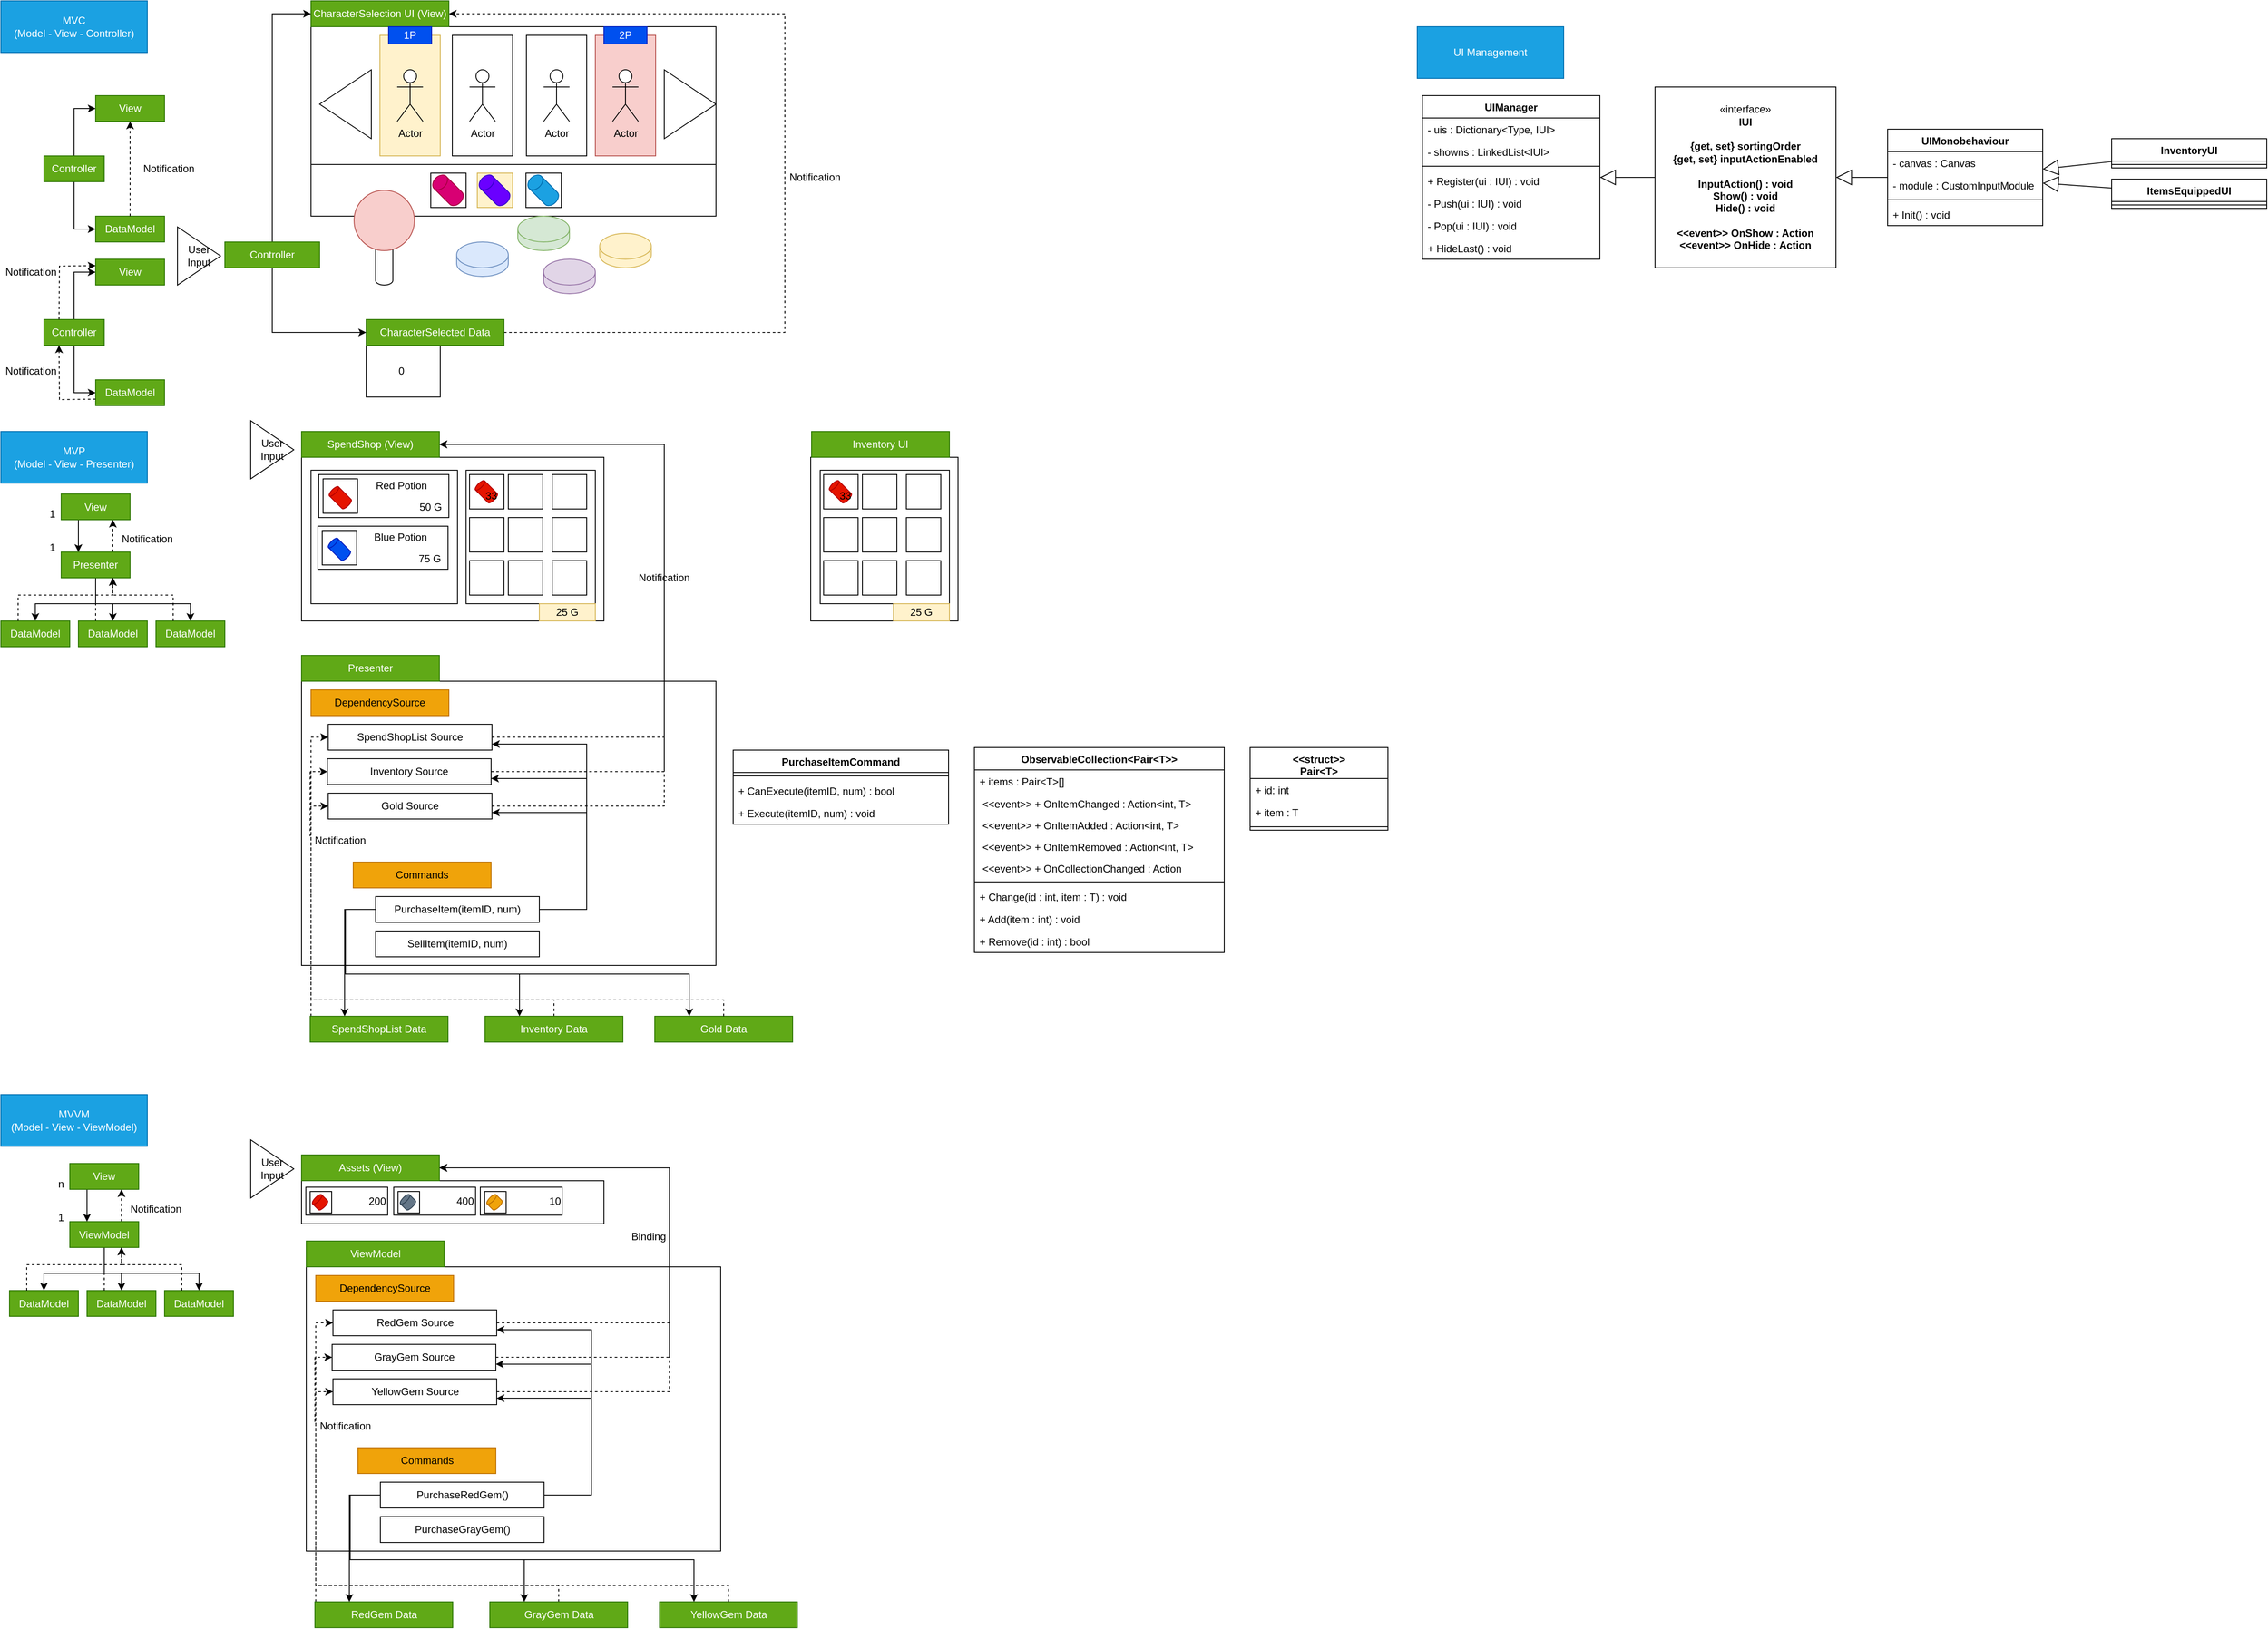 <mxfile version="21.7.5" type="device">
  <diagram id="C5RBs43oDa-KdzZeNtuy" name="Page-1">
    <mxGraphModel dx="1050" dy="638" grid="1" gridSize="10" guides="1" tooltips="1" connect="1" arrows="1" fold="1" page="1" pageScale="1" pageWidth="827" pageHeight="1169" math="0" shadow="0">
      <root>
        <mxCell id="WIyWlLk6GJQsqaUBKTNV-0" />
        <mxCell id="WIyWlLk6GJQsqaUBKTNV-1" parent="WIyWlLk6GJQsqaUBKTNV-0" />
        <mxCell id="j5rkKhJYRvCFbvq0OorO-108" value="" style="rounded=0;whiteSpace=wrap;html=1;" parent="WIyWlLk6GJQsqaUBKTNV-1" vertex="1">
          <mxGeometry x="359" y="800" width="481" height="330" as="geometry" />
        </mxCell>
        <mxCell id="j5rkKhJYRvCFbvq0OorO-25" value="" style="rounded=0;whiteSpace=wrap;html=1;" parent="WIyWlLk6GJQsqaUBKTNV-1" vertex="1">
          <mxGeometry x="370" y="200" width="470" height="60" as="geometry" />
        </mxCell>
        <mxCell id="j5rkKhJYRvCFbvq0OorO-0" value="" style="rounded=0;whiteSpace=wrap;html=1;" parent="WIyWlLk6GJQsqaUBKTNV-1" vertex="1">
          <mxGeometry x="370" y="40" width="470" height="160" as="geometry" />
        </mxCell>
        <mxCell id="j5rkKhJYRvCFbvq0OorO-1" value="" style="rounded=0;whiteSpace=wrap;html=1;fillColor=#fff2cc;strokeColor=#d6b656;" parent="WIyWlLk6GJQsqaUBKTNV-1" vertex="1">
          <mxGeometry x="450" y="50" width="70" height="140" as="geometry" />
        </mxCell>
        <mxCell id="j5rkKhJYRvCFbvq0OorO-2" value="" style="rounded=0;whiteSpace=wrap;html=1;" parent="WIyWlLk6GJQsqaUBKTNV-1" vertex="1">
          <mxGeometry x="534" y="50" width="70" height="140" as="geometry" />
        </mxCell>
        <mxCell id="j5rkKhJYRvCFbvq0OorO-3" value="" style="rounded=0;whiteSpace=wrap;html=1;" parent="WIyWlLk6GJQsqaUBKTNV-1" vertex="1">
          <mxGeometry x="620" y="50" width="70" height="140" as="geometry" />
        </mxCell>
        <mxCell id="j5rkKhJYRvCFbvq0OorO-4" value="" style="rounded=0;whiteSpace=wrap;html=1;fillColor=#f8cecc;strokeColor=#b85450;" parent="WIyWlLk6GJQsqaUBKTNV-1" vertex="1">
          <mxGeometry x="700" y="50" width="70" height="140" as="geometry" />
        </mxCell>
        <mxCell id="j5rkKhJYRvCFbvq0OorO-5" value="" style="triangle;whiteSpace=wrap;html=1;" parent="WIyWlLk6GJQsqaUBKTNV-1" vertex="1">
          <mxGeometry x="780" y="90" width="60" height="80" as="geometry" />
        </mxCell>
        <mxCell id="j5rkKhJYRvCFbvq0OorO-6" value="" style="triangle;whiteSpace=wrap;html=1;rotation=-180;" parent="WIyWlLk6GJQsqaUBKTNV-1" vertex="1">
          <mxGeometry x="380" y="90" width="60" height="80" as="geometry" />
        </mxCell>
        <mxCell id="j5rkKhJYRvCFbvq0OorO-7" value="Actor" style="shape=umlActor;verticalLabelPosition=bottom;verticalAlign=top;html=1;outlineConnect=0;" parent="WIyWlLk6GJQsqaUBKTNV-1" vertex="1">
          <mxGeometry x="470" y="90" width="30" height="60" as="geometry" />
        </mxCell>
        <mxCell id="j5rkKhJYRvCFbvq0OorO-8" value="Actor" style="shape=umlActor;verticalLabelPosition=bottom;verticalAlign=top;html=1;outlineConnect=0;" parent="WIyWlLk6GJQsqaUBKTNV-1" vertex="1">
          <mxGeometry x="554" y="90" width="30" height="60" as="geometry" />
        </mxCell>
        <mxCell id="j5rkKhJYRvCFbvq0OorO-9" value="Actor" style="shape=umlActor;verticalLabelPosition=bottom;verticalAlign=top;html=1;outlineConnect=0;" parent="WIyWlLk6GJQsqaUBKTNV-1" vertex="1">
          <mxGeometry x="640" y="90" width="30" height="60" as="geometry" />
        </mxCell>
        <mxCell id="j5rkKhJYRvCFbvq0OorO-10" value="Actor" style="shape=umlActor;verticalLabelPosition=bottom;verticalAlign=top;html=1;outlineConnect=0;" parent="WIyWlLk6GJQsqaUBKTNV-1" vertex="1">
          <mxGeometry x="720" y="90" width="30" height="60" as="geometry" />
        </mxCell>
        <mxCell id="j5rkKhJYRvCFbvq0OorO-11" value="" style="shape=cylinder3;whiteSpace=wrap;html=1;boundedLbl=1;backgroundOutline=1;size=5.4;" parent="WIyWlLk6GJQsqaUBKTNV-1" vertex="1">
          <mxGeometry x="445" y="280" width="20" height="60" as="geometry" />
        </mxCell>
        <mxCell id="j5rkKhJYRvCFbvq0OorO-12" value="" style="ellipse;whiteSpace=wrap;html=1;aspect=fixed;fillColor=#f8cecc;strokeColor=#b85450;" parent="WIyWlLk6GJQsqaUBKTNV-1" vertex="1">
          <mxGeometry x="420" y="230" width="70" height="70" as="geometry" />
        </mxCell>
        <mxCell id="j5rkKhJYRvCFbvq0OorO-17" value="" style="shape=cylinder3;whiteSpace=wrap;html=1;boundedLbl=1;backgroundOutline=1;size=15;fillColor=#dae8fc;strokeColor=#6c8ebf;" parent="WIyWlLk6GJQsqaUBKTNV-1" vertex="1">
          <mxGeometry x="539" y="290" width="60" height="40" as="geometry" />
        </mxCell>
        <mxCell id="j5rkKhJYRvCFbvq0OorO-18" value="" style="shape=cylinder3;whiteSpace=wrap;html=1;boundedLbl=1;backgroundOutline=1;size=15;fillColor=#d5e8d4;strokeColor=#82b366;" parent="WIyWlLk6GJQsqaUBKTNV-1" vertex="1">
          <mxGeometry x="610" y="260" width="60" height="40" as="geometry" />
        </mxCell>
        <mxCell id="j5rkKhJYRvCFbvq0OorO-19" value="" style="shape=cylinder3;whiteSpace=wrap;html=1;boundedLbl=1;backgroundOutline=1;size=15;fillColor=#e1d5e7;strokeColor=#9673a6;" parent="WIyWlLk6GJQsqaUBKTNV-1" vertex="1">
          <mxGeometry x="640" y="310" width="60" height="40" as="geometry" />
        </mxCell>
        <mxCell id="j5rkKhJYRvCFbvq0OorO-20" value="" style="shape=cylinder3;whiteSpace=wrap;html=1;boundedLbl=1;backgroundOutline=1;size=15;fillColor=#fff2cc;strokeColor=#d6b656;" parent="WIyWlLk6GJQsqaUBKTNV-1" vertex="1">
          <mxGeometry x="705" y="280" width="60" height="40" as="geometry" />
        </mxCell>
        <mxCell id="j5rkKhJYRvCFbvq0OorO-21" value="" style="rounded=0;whiteSpace=wrap;html=1;" parent="WIyWlLk6GJQsqaUBKTNV-1" vertex="1">
          <mxGeometry x="434" y="410" width="86" height="60" as="geometry" />
        </mxCell>
        <mxCell id="j5rkKhJYRvCFbvq0OorO-36" style="edgeStyle=orthogonalEdgeStyle;rounded=0;orthogonalLoop=1;jettySize=auto;html=1;entryX=1;entryY=0.5;entryDx=0;entryDy=0;dashed=1;" parent="WIyWlLk6GJQsqaUBKTNV-1" source="j5rkKhJYRvCFbvq0OorO-22" target="j5rkKhJYRvCFbvq0OorO-24" edge="1">
          <mxGeometry relative="1" as="geometry">
            <Array as="points">
              <mxPoint x="920" y="395" />
              <mxPoint x="920" y="25" />
            </Array>
          </mxGeometry>
        </mxCell>
        <mxCell id="j5rkKhJYRvCFbvq0OorO-22" value="CharacterSelected Data" style="text;html=1;strokeColor=#2D7600;fillColor=#60a917;align=center;verticalAlign=middle;whiteSpace=wrap;rounded=0;fontColor=#ffffff;" parent="WIyWlLk6GJQsqaUBKTNV-1" vertex="1">
          <mxGeometry x="434" y="380" width="160" height="30" as="geometry" />
        </mxCell>
        <mxCell id="j5rkKhJYRvCFbvq0OorO-23" value="0" style="text;html=1;strokeColor=none;fillColor=none;align=center;verticalAlign=middle;whiteSpace=wrap;rounded=0;" parent="WIyWlLk6GJQsqaUBKTNV-1" vertex="1">
          <mxGeometry x="460" y="425" width="30" height="30" as="geometry" />
        </mxCell>
        <mxCell id="j5rkKhJYRvCFbvq0OorO-24" value="CharacterSelection UI (View)" style="text;html=1;strokeColor=#2D7600;fillColor=#60a917;align=center;verticalAlign=middle;whiteSpace=wrap;rounded=0;fontColor=#ffffff;" parent="WIyWlLk6GJQsqaUBKTNV-1" vertex="1">
          <mxGeometry x="370" y="10" width="160" height="30" as="geometry" />
        </mxCell>
        <mxCell id="j5rkKhJYRvCFbvq0OorO-26" value="" style="rounded=0;whiteSpace=wrap;html=1;" parent="WIyWlLk6GJQsqaUBKTNV-1" vertex="1">
          <mxGeometry x="509" y="210" width="41" height="40" as="geometry" />
        </mxCell>
        <mxCell id="j5rkKhJYRvCFbvq0OorO-27" value="" style="shape=cylinder3;whiteSpace=wrap;html=1;boundedLbl=1;backgroundOutline=1;size=7;rotation=-45;fillColor=#d80073;fontColor=#ffffff;strokeColor=#A50040;" parent="WIyWlLk6GJQsqaUBKTNV-1" vertex="1">
          <mxGeometry x="519" y="210" width="20" height="40" as="geometry" />
        </mxCell>
        <mxCell id="j5rkKhJYRvCFbvq0OorO-28" value="" style="rounded=0;whiteSpace=wrap;html=1;fillColor=#fff2cc;strokeColor=#d6b656;" parent="WIyWlLk6GJQsqaUBKTNV-1" vertex="1">
          <mxGeometry x="563" y="210" width="41" height="40" as="geometry" />
        </mxCell>
        <mxCell id="j5rkKhJYRvCFbvq0OorO-29" value="" style="shape=cylinder3;whiteSpace=wrap;html=1;boundedLbl=1;backgroundOutline=1;size=7;rotation=-45;fillColor=#6a00ff;fontColor=#ffffff;strokeColor=#3700CC;" parent="WIyWlLk6GJQsqaUBKTNV-1" vertex="1">
          <mxGeometry x="573" y="210" width="20" height="40" as="geometry" />
        </mxCell>
        <mxCell id="j5rkKhJYRvCFbvq0OorO-30" value="" style="rounded=0;whiteSpace=wrap;html=1;" parent="WIyWlLk6GJQsqaUBKTNV-1" vertex="1">
          <mxGeometry x="619.5" y="210" width="41" height="40" as="geometry" />
        </mxCell>
        <mxCell id="j5rkKhJYRvCFbvq0OorO-31" value="" style="shape=cylinder3;whiteSpace=wrap;html=1;boundedLbl=1;backgroundOutline=1;size=7;rotation=-45;fillColor=#1ba1e2;fontColor=#ffffff;strokeColor=#006EAF;" parent="WIyWlLk6GJQsqaUBKTNV-1" vertex="1">
          <mxGeometry x="629.5" y="210" width="20" height="40" as="geometry" />
        </mxCell>
        <mxCell id="j5rkKhJYRvCFbvq0OorO-34" style="edgeStyle=orthogonalEdgeStyle;rounded=0;orthogonalLoop=1;jettySize=auto;html=1;entryX=0;entryY=0.5;entryDx=0;entryDy=0;" parent="WIyWlLk6GJQsqaUBKTNV-1" source="j5rkKhJYRvCFbvq0OorO-33" target="j5rkKhJYRvCFbvq0OorO-24" edge="1">
          <mxGeometry relative="1" as="geometry" />
        </mxCell>
        <mxCell id="j5rkKhJYRvCFbvq0OorO-35" style="edgeStyle=orthogonalEdgeStyle;rounded=0;orthogonalLoop=1;jettySize=auto;html=1;entryX=0;entryY=0.5;entryDx=0;entryDy=0;" parent="WIyWlLk6GJQsqaUBKTNV-1" source="j5rkKhJYRvCFbvq0OorO-33" target="j5rkKhJYRvCFbvq0OorO-22" edge="1">
          <mxGeometry relative="1" as="geometry">
            <Array as="points">
              <mxPoint x="325" y="395" />
            </Array>
          </mxGeometry>
        </mxCell>
        <mxCell id="j5rkKhJYRvCFbvq0OorO-33" value="Controller" style="text;html=1;strokeColor=#2D7600;fillColor=#60a917;align=center;verticalAlign=middle;whiteSpace=wrap;rounded=0;fontColor=#ffffff;" parent="WIyWlLk6GJQsqaUBKTNV-1" vertex="1">
          <mxGeometry x="270" y="290" width="110" height="30" as="geometry" />
        </mxCell>
        <mxCell id="j5rkKhJYRvCFbvq0OorO-37" value="Notification" style="text;html=1;strokeColor=none;fillColor=none;align=center;verticalAlign=middle;whiteSpace=wrap;rounded=0;" parent="WIyWlLk6GJQsqaUBKTNV-1" vertex="1">
          <mxGeometry x="920" y="200" width="70" height="30" as="geometry" />
        </mxCell>
        <mxCell id="j5rkKhJYRvCFbvq0OorO-38" value="MVC&lt;br&gt;(Model - View - Controller)" style="rounded=0;whiteSpace=wrap;html=1;fillColor=#1ba1e2;fontColor=#ffffff;strokeColor=#006EAF;" parent="WIyWlLk6GJQsqaUBKTNV-1" vertex="1">
          <mxGeometry x="10" y="10" width="170" height="60" as="geometry" />
        </mxCell>
        <mxCell id="j5rkKhJYRvCFbvq0OorO-42" style="edgeStyle=orthogonalEdgeStyle;rounded=0;orthogonalLoop=1;jettySize=auto;html=1;entryX=0;entryY=0.5;entryDx=0;entryDy=0;" parent="WIyWlLk6GJQsqaUBKTNV-1" source="j5rkKhJYRvCFbvq0OorO-39" target="j5rkKhJYRvCFbvq0OorO-40" edge="1">
          <mxGeometry relative="1" as="geometry" />
        </mxCell>
        <mxCell id="j5rkKhJYRvCFbvq0OorO-43" style="edgeStyle=orthogonalEdgeStyle;rounded=0;orthogonalLoop=1;jettySize=auto;html=1;entryX=0;entryY=0.5;entryDx=0;entryDy=0;" parent="WIyWlLk6GJQsqaUBKTNV-1" source="j5rkKhJYRvCFbvq0OorO-39" target="j5rkKhJYRvCFbvq0OorO-41" edge="1">
          <mxGeometry relative="1" as="geometry" />
        </mxCell>
        <mxCell id="j5rkKhJYRvCFbvq0OorO-39" value="Controller" style="text;html=1;strokeColor=#2D7600;fillColor=#60a917;align=center;verticalAlign=middle;whiteSpace=wrap;rounded=0;fontColor=#ffffff;" parent="WIyWlLk6GJQsqaUBKTNV-1" vertex="1">
          <mxGeometry x="60" y="190" width="70" height="30" as="geometry" />
        </mxCell>
        <mxCell id="j5rkKhJYRvCFbvq0OorO-40" value="View" style="text;html=1;strokeColor=#2D7600;fillColor=#60a917;align=center;verticalAlign=middle;whiteSpace=wrap;rounded=0;fontColor=#ffffff;" parent="WIyWlLk6GJQsqaUBKTNV-1" vertex="1">
          <mxGeometry x="120" y="120" width="80" height="30" as="geometry" />
        </mxCell>
        <mxCell id="j5rkKhJYRvCFbvq0OorO-41" value="DataModel" style="text;html=1;strokeColor=#2D7600;fillColor=#60a917;align=center;verticalAlign=middle;whiteSpace=wrap;rounded=0;fontColor=#ffffff;" parent="WIyWlLk6GJQsqaUBKTNV-1" vertex="1">
          <mxGeometry x="120" y="260" width="80" height="30" as="geometry" />
        </mxCell>
        <mxCell id="j5rkKhJYRvCFbvq0OorO-44" value="" style="endArrow=classic;html=1;rounded=0;exitX=0.5;exitY=0;exitDx=0;exitDy=0;entryX=0.5;entryY=1;entryDx=0;entryDy=0;dashed=1;" parent="WIyWlLk6GJQsqaUBKTNV-1" source="j5rkKhJYRvCFbvq0OorO-41" target="j5rkKhJYRvCFbvq0OorO-40" edge="1">
          <mxGeometry width="50" height="50" relative="1" as="geometry">
            <mxPoint x="520" y="280" as="sourcePoint" />
            <mxPoint x="570" y="230" as="targetPoint" />
          </mxGeometry>
        </mxCell>
        <mxCell id="j5rkKhJYRvCFbvq0OorO-45" value="Notification" style="text;html=1;strokeColor=none;fillColor=none;align=center;verticalAlign=middle;whiteSpace=wrap;rounded=0;" parent="WIyWlLk6GJQsqaUBKTNV-1" vertex="1">
          <mxGeometry x="170" y="190" width="70" height="30" as="geometry" />
        </mxCell>
        <mxCell id="j5rkKhJYRvCFbvq0OorO-46" style="edgeStyle=orthogonalEdgeStyle;rounded=0;orthogonalLoop=1;jettySize=auto;html=1;entryX=0;entryY=0.5;entryDx=0;entryDy=0;" parent="WIyWlLk6GJQsqaUBKTNV-1" source="j5rkKhJYRvCFbvq0OorO-48" target="j5rkKhJYRvCFbvq0OorO-49" edge="1">
          <mxGeometry relative="1" as="geometry" />
        </mxCell>
        <mxCell id="j5rkKhJYRvCFbvq0OorO-47" style="edgeStyle=orthogonalEdgeStyle;rounded=0;orthogonalLoop=1;jettySize=auto;html=1;entryX=0;entryY=0.5;entryDx=0;entryDy=0;" parent="WIyWlLk6GJQsqaUBKTNV-1" source="j5rkKhJYRvCFbvq0OorO-48" target="j5rkKhJYRvCFbvq0OorO-50" edge="1">
          <mxGeometry relative="1" as="geometry" />
        </mxCell>
        <mxCell id="j5rkKhJYRvCFbvq0OorO-48" value="Controller" style="text;html=1;strokeColor=#2D7600;fillColor=#60a917;align=center;verticalAlign=middle;whiteSpace=wrap;rounded=0;fontColor=#ffffff;" parent="WIyWlLk6GJQsqaUBKTNV-1" vertex="1">
          <mxGeometry x="60" y="380" width="70" height="30" as="geometry" />
        </mxCell>
        <mxCell id="j5rkKhJYRvCFbvq0OorO-49" value="View" style="text;html=1;strokeColor=#2D7600;fillColor=#60a917;align=center;verticalAlign=middle;whiteSpace=wrap;rounded=0;fontColor=#ffffff;" parent="WIyWlLk6GJQsqaUBKTNV-1" vertex="1">
          <mxGeometry x="120" y="310" width="80" height="30" as="geometry" />
        </mxCell>
        <mxCell id="j5rkKhJYRvCFbvq0OorO-50" value="DataModel" style="text;html=1;strokeColor=#2D7600;fillColor=#60a917;align=center;verticalAlign=middle;whiteSpace=wrap;rounded=0;fontColor=#ffffff;" parent="WIyWlLk6GJQsqaUBKTNV-1" vertex="1">
          <mxGeometry x="120" y="450" width="80" height="30" as="geometry" />
        </mxCell>
        <mxCell id="j5rkKhJYRvCFbvq0OorO-51" value="" style="endArrow=classic;html=1;rounded=0;exitX=0;exitY=0.75;exitDx=0;exitDy=0;entryX=0.25;entryY=1;entryDx=0;entryDy=0;dashed=1;" parent="WIyWlLk6GJQsqaUBKTNV-1" source="j5rkKhJYRvCFbvq0OorO-50" target="j5rkKhJYRvCFbvq0OorO-48" edge="1">
          <mxGeometry width="50" height="50" relative="1" as="geometry">
            <mxPoint x="520" y="470" as="sourcePoint" />
            <mxPoint x="570" y="420" as="targetPoint" />
            <Array as="points">
              <mxPoint x="78" y="473" />
            </Array>
          </mxGeometry>
        </mxCell>
        <mxCell id="j5rkKhJYRvCFbvq0OorO-52" value="Notification" style="text;html=1;strokeColor=none;fillColor=none;align=center;verticalAlign=middle;whiteSpace=wrap;rounded=0;" parent="WIyWlLk6GJQsqaUBKTNV-1" vertex="1">
          <mxGeometry x="10" y="425" width="70" height="30" as="geometry" />
        </mxCell>
        <mxCell id="j5rkKhJYRvCFbvq0OorO-53" value="" style="endArrow=classic;html=1;rounded=0;exitX=0.25;exitY=0;exitDx=0;exitDy=0;entryX=0;entryY=0.25;entryDx=0;entryDy=0;dashed=1;" parent="WIyWlLk6GJQsqaUBKTNV-1" source="j5rkKhJYRvCFbvq0OorO-48" target="j5rkKhJYRvCFbvq0OorO-49" edge="1">
          <mxGeometry width="50" height="50" relative="1" as="geometry">
            <mxPoint x="170" y="460" as="sourcePoint" />
            <mxPoint x="123" y="420" as="targetPoint" />
            <Array as="points">
              <mxPoint x="78" y="318" />
            </Array>
          </mxGeometry>
        </mxCell>
        <mxCell id="j5rkKhJYRvCFbvq0OorO-54" value="Notification" style="text;html=1;strokeColor=none;fillColor=none;align=center;verticalAlign=middle;whiteSpace=wrap;rounded=0;" parent="WIyWlLk6GJQsqaUBKTNV-1" vertex="1">
          <mxGeometry x="10" y="310" width="70" height="30" as="geometry" />
        </mxCell>
        <mxCell id="j5rkKhJYRvCFbvq0OorO-55" value="" style="rounded=0;whiteSpace=wrap;html=1;" parent="WIyWlLk6GJQsqaUBKTNV-1" vertex="1">
          <mxGeometry x="359" y="540" width="351" height="190" as="geometry" />
        </mxCell>
        <mxCell id="j5rkKhJYRvCFbvq0OorO-56" value="SpendShop (View)" style="text;html=1;strokeColor=#2D7600;fillColor=#60a917;align=center;verticalAlign=middle;whiteSpace=wrap;rounded=0;fontColor=#ffffff;" parent="WIyWlLk6GJQsqaUBKTNV-1" vertex="1">
          <mxGeometry x="359" y="510" width="160" height="30" as="geometry" />
        </mxCell>
        <mxCell id="j5rkKhJYRvCFbvq0OorO-57" value="" style="rounded=0;whiteSpace=wrap;html=1;" parent="WIyWlLk6GJQsqaUBKTNV-1" vertex="1">
          <mxGeometry x="370" y="555" width="170" height="155" as="geometry" />
        </mxCell>
        <mxCell id="j5rkKhJYRvCFbvq0OorO-58" value="" style="rounded=0;whiteSpace=wrap;html=1;" parent="WIyWlLk6GJQsqaUBKTNV-1" vertex="1">
          <mxGeometry x="550" y="555" width="150" height="155" as="geometry" />
        </mxCell>
        <mxCell id="j5rkKhJYRvCFbvq0OorO-59" value="" style="whiteSpace=wrap;html=1;aspect=fixed;" parent="WIyWlLk6GJQsqaUBKTNV-1" vertex="1">
          <mxGeometry x="554" y="560" width="40" height="40" as="geometry" />
        </mxCell>
        <mxCell id="j5rkKhJYRvCFbvq0OorO-60" value="" style="whiteSpace=wrap;html=1;aspect=fixed;" parent="WIyWlLk6GJQsqaUBKTNV-1" vertex="1">
          <mxGeometry x="599" y="560" width="40" height="40" as="geometry" />
        </mxCell>
        <mxCell id="j5rkKhJYRvCFbvq0OorO-61" value="" style="whiteSpace=wrap;html=1;aspect=fixed;" parent="WIyWlLk6GJQsqaUBKTNV-1" vertex="1">
          <mxGeometry x="650" y="560" width="40" height="40" as="geometry" />
        </mxCell>
        <mxCell id="j5rkKhJYRvCFbvq0OorO-62" value="" style="whiteSpace=wrap;html=1;aspect=fixed;" parent="WIyWlLk6GJQsqaUBKTNV-1" vertex="1">
          <mxGeometry x="554" y="610" width="40" height="40" as="geometry" />
        </mxCell>
        <mxCell id="j5rkKhJYRvCFbvq0OorO-63" value="" style="whiteSpace=wrap;html=1;aspect=fixed;" parent="WIyWlLk6GJQsqaUBKTNV-1" vertex="1">
          <mxGeometry x="599" y="610" width="40" height="40" as="geometry" />
        </mxCell>
        <mxCell id="j5rkKhJYRvCFbvq0OorO-64" value="" style="whiteSpace=wrap;html=1;aspect=fixed;" parent="WIyWlLk6GJQsqaUBKTNV-1" vertex="1">
          <mxGeometry x="650" y="610" width="40" height="40" as="geometry" />
        </mxCell>
        <mxCell id="j5rkKhJYRvCFbvq0OorO-65" value="" style="whiteSpace=wrap;html=1;aspect=fixed;" parent="WIyWlLk6GJQsqaUBKTNV-1" vertex="1">
          <mxGeometry x="554" y="660" width="40" height="40" as="geometry" />
        </mxCell>
        <mxCell id="j5rkKhJYRvCFbvq0OorO-66" value="" style="whiteSpace=wrap;html=1;aspect=fixed;" parent="WIyWlLk6GJQsqaUBKTNV-1" vertex="1">
          <mxGeometry x="599" y="660" width="40" height="40" as="geometry" />
        </mxCell>
        <mxCell id="j5rkKhJYRvCFbvq0OorO-67" value="" style="whiteSpace=wrap;html=1;aspect=fixed;" parent="WIyWlLk6GJQsqaUBKTNV-1" vertex="1">
          <mxGeometry x="650" y="660" width="40" height="40" as="geometry" />
        </mxCell>
        <mxCell id="j5rkKhJYRvCFbvq0OorO-68" value="" style="rounded=0;whiteSpace=wrap;html=1;" parent="WIyWlLk6GJQsqaUBKTNV-1" vertex="1">
          <mxGeometry x="379" y="560" width="151" height="50" as="geometry" />
        </mxCell>
        <mxCell id="j5rkKhJYRvCFbvq0OorO-69" value="" style="whiteSpace=wrap;html=1;aspect=fixed;" parent="WIyWlLk6GJQsqaUBKTNV-1" vertex="1">
          <mxGeometry x="384" y="565" width="40" height="40" as="geometry" />
        </mxCell>
        <mxCell id="j5rkKhJYRvCFbvq0OorO-70" value="" style="shape=cylinder3;whiteSpace=wrap;html=1;boundedLbl=1;backgroundOutline=1;size=2.693;rotation=-45;fillColor=#e51400;fontColor=#ffffff;strokeColor=#B20000;" parent="WIyWlLk6GJQsqaUBKTNV-1" vertex="1">
          <mxGeometry x="396.5" y="573.79" width="15" height="26.21" as="geometry" />
        </mxCell>
        <mxCell id="j5rkKhJYRvCFbvq0OorO-71" value="Red Potion" style="text;html=1;strokeColor=none;fillColor=none;align=center;verticalAlign=middle;whiteSpace=wrap;rounded=0;" parent="WIyWlLk6GJQsqaUBKTNV-1" vertex="1">
          <mxGeometry x="430" y="565" width="90" height="15" as="geometry" />
        </mxCell>
        <mxCell id="j5rkKhJYRvCFbvq0OorO-72" value="50 G" style="text;html=1;strokeColor=none;fillColor=none;align=right;verticalAlign=middle;whiteSpace=wrap;rounded=0;" parent="WIyWlLk6GJQsqaUBKTNV-1" vertex="1">
          <mxGeometry x="434" y="590" width="90" height="15" as="geometry" />
        </mxCell>
        <mxCell id="j5rkKhJYRvCFbvq0OorO-73" value="" style="rounded=0;whiteSpace=wrap;html=1;" parent="WIyWlLk6GJQsqaUBKTNV-1" vertex="1">
          <mxGeometry x="378" y="620" width="151" height="50" as="geometry" />
        </mxCell>
        <mxCell id="j5rkKhJYRvCFbvq0OorO-74" value="" style="whiteSpace=wrap;html=1;aspect=fixed;" parent="WIyWlLk6GJQsqaUBKTNV-1" vertex="1">
          <mxGeometry x="383" y="625" width="40" height="40" as="geometry" />
        </mxCell>
        <mxCell id="j5rkKhJYRvCFbvq0OorO-75" value="" style="shape=cylinder3;whiteSpace=wrap;html=1;boundedLbl=1;backgroundOutline=1;size=2.693;rotation=-45;fillColor=#0050ef;fontColor=#ffffff;strokeColor=#001DBC;" parent="WIyWlLk6GJQsqaUBKTNV-1" vertex="1">
          <mxGeometry x="395.5" y="633.79" width="15" height="26.21" as="geometry" />
        </mxCell>
        <mxCell id="j5rkKhJYRvCFbvq0OorO-76" value="Blue Potion" style="text;html=1;strokeColor=none;fillColor=none;align=center;verticalAlign=middle;whiteSpace=wrap;rounded=0;" parent="WIyWlLk6GJQsqaUBKTNV-1" vertex="1">
          <mxGeometry x="429" y="625" width="90" height="15" as="geometry" />
        </mxCell>
        <mxCell id="j5rkKhJYRvCFbvq0OorO-77" value="75 G" style="text;html=1;strokeColor=none;fillColor=none;align=right;verticalAlign=middle;whiteSpace=wrap;rounded=0;" parent="WIyWlLk6GJQsqaUBKTNV-1" vertex="1">
          <mxGeometry x="433" y="650" width="90" height="15" as="geometry" />
        </mxCell>
        <mxCell id="j5rkKhJYRvCFbvq0OorO-78" value="" style="shape=cylinder3;whiteSpace=wrap;html=1;boundedLbl=1;backgroundOutline=1;size=2.693;rotation=-45;fillColor=#e51400;fontColor=#ffffff;strokeColor=#B20000;" parent="WIyWlLk6GJQsqaUBKTNV-1" vertex="1">
          <mxGeometry x="566" y="566.89" width="15" height="26.21" as="geometry" />
        </mxCell>
        <mxCell id="j5rkKhJYRvCFbvq0OorO-79" value="33" style="text;html=1;strokeColor=none;fillColor=none;align=right;verticalAlign=middle;whiteSpace=wrap;rounded=0;" parent="WIyWlLk6GJQsqaUBKTNV-1" vertex="1">
          <mxGeometry x="554" y="575" width="34" height="20" as="geometry" />
        </mxCell>
        <mxCell id="j5rkKhJYRvCFbvq0OorO-80" value="25 G" style="text;html=1;strokeColor=#d6b656;fillColor=#fff2cc;align=center;verticalAlign=middle;whiteSpace=wrap;rounded=0;" parent="WIyWlLk6GJQsqaUBKTNV-1" vertex="1">
          <mxGeometry x="635" y="710" width="65" height="20" as="geometry" />
        </mxCell>
        <mxCell id="j5rkKhJYRvCFbvq0OorO-81" value="DependencySource" style="text;html=1;strokeColor=#BD7000;fillColor=#f0a30a;align=center;verticalAlign=middle;whiteSpace=wrap;rounded=0;fontColor=#000000;" parent="WIyWlLk6GJQsqaUBKTNV-1" vertex="1">
          <mxGeometry x="370" y="810" width="160" height="30" as="geometry" />
        </mxCell>
        <mxCell id="j5rkKhJYRvCFbvq0OorO-88" style="edgeStyle=orthogonalEdgeStyle;rounded=0;orthogonalLoop=1;jettySize=auto;html=1;entryX=0;entryY=0.5;entryDx=0;entryDy=0;dashed=1;" parent="WIyWlLk6GJQsqaUBKTNV-1" source="j5rkKhJYRvCFbvq0OorO-82" target="j5rkKhJYRvCFbvq0OorO-85" edge="1">
          <mxGeometry relative="1" as="geometry">
            <Array as="points">
              <mxPoint x="370" y="865" />
            </Array>
          </mxGeometry>
        </mxCell>
        <mxCell id="j5rkKhJYRvCFbvq0OorO-82" value="SpendShopList Data" style="text;html=1;strokeColor=#2D7600;fillColor=#60a917;align=center;verticalAlign=middle;whiteSpace=wrap;rounded=0;fontColor=#ffffff;" parent="WIyWlLk6GJQsqaUBKTNV-1" vertex="1">
          <mxGeometry x="369" y="1189" width="160" height="30" as="geometry" />
        </mxCell>
        <mxCell id="j5rkKhJYRvCFbvq0OorO-89" style="edgeStyle=orthogonalEdgeStyle;rounded=0;orthogonalLoop=1;jettySize=auto;html=1;entryX=0;entryY=0.5;entryDx=0;entryDy=0;dashed=1;" parent="WIyWlLk6GJQsqaUBKTNV-1" source="j5rkKhJYRvCFbvq0OorO-83" target="j5rkKhJYRvCFbvq0OorO-86" edge="1">
          <mxGeometry relative="1" as="geometry">
            <Array as="points">
              <mxPoint x="652" y="1170" />
              <mxPoint x="370" y="1170" />
              <mxPoint x="370" y="980" />
              <mxPoint x="369" y="980" />
              <mxPoint x="369" y="905" />
            </Array>
          </mxGeometry>
        </mxCell>
        <mxCell id="j5rkKhJYRvCFbvq0OorO-83" value="Inventory Data" style="text;html=1;strokeColor=#2D7600;fillColor=#60a917;align=center;verticalAlign=middle;whiteSpace=wrap;rounded=0;fontColor=#ffffff;" parent="WIyWlLk6GJQsqaUBKTNV-1" vertex="1">
          <mxGeometry x="572" y="1189" width="160" height="30" as="geometry" />
        </mxCell>
        <mxCell id="j5rkKhJYRvCFbvq0OorO-84" value="Gold Data" style="text;html=1;strokeColor=#2D7600;fillColor=#60a917;align=center;verticalAlign=middle;whiteSpace=wrap;rounded=0;fontColor=#ffffff;" parent="WIyWlLk6GJQsqaUBKTNV-1" vertex="1">
          <mxGeometry x="769" y="1189" width="160" height="30" as="geometry" />
        </mxCell>
        <mxCell id="j5rkKhJYRvCFbvq0OorO-92" style="edgeStyle=orthogonalEdgeStyle;rounded=0;orthogonalLoop=1;jettySize=auto;html=1;entryX=1;entryY=0.5;entryDx=0;entryDy=0;dashed=1;" parent="WIyWlLk6GJQsqaUBKTNV-1" source="j5rkKhJYRvCFbvq0OorO-85" target="j5rkKhJYRvCFbvq0OorO-56" edge="1">
          <mxGeometry relative="1" as="geometry">
            <Array as="points">
              <mxPoint x="780" y="865" />
              <mxPoint x="780" y="525" />
            </Array>
          </mxGeometry>
        </mxCell>
        <mxCell id="j5rkKhJYRvCFbvq0OorO-85" value="SpendShopList Source" style="rounded=0;whiteSpace=wrap;html=1;" parent="WIyWlLk6GJQsqaUBKTNV-1" vertex="1">
          <mxGeometry x="390" y="850" width="190" height="30" as="geometry" />
        </mxCell>
        <mxCell id="j5rkKhJYRvCFbvq0OorO-93" style="edgeStyle=orthogonalEdgeStyle;rounded=0;orthogonalLoop=1;jettySize=auto;html=1;entryX=1;entryY=0.5;entryDx=0;entryDy=0;dashed=1;" parent="WIyWlLk6GJQsqaUBKTNV-1" source="j5rkKhJYRvCFbvq0OorO-86" target="j5rkKhJYRvCFbvq0OorO-56" edge="1">
          <mxGeometry relative="1" as="geometry">
            <Array as="points">
              <mxPoint x="780" y="905" />
              <mxPoint x="780" y="525" />
            </Array>
          </mxGeometry>
        </mxCell>
        <mxCell id="j5rkKhJYRvCFbvq0OorO-86" value="Inventory Source" style="rounded=0;whiteSpace=wrap;html=1;" parent="WIyWlLk6GJQsqaUBKTNV-1" vertex="1">
          <mxGeometry x="389" y="890" width="190" height="30" as="geometry" />
        </mxCell>
        <mxCell id="j5rkKhJYRvCFbvq0OorO-94" style="edgeStyle=orthogonalEdgeStyle;rounded=0;orthogonalLoop=1;jettySize=auto;html=1;entryX=1;entryY=0.5;entryDx=0;entryDy=0;dashed=1;" parent="WIyWlLk6GJQsqaUBKTNV-1" source="j5rkKhJYRvCFbvq0OorO-87" target="j5rkKhJYRvCFbvq0OorO-56" edge="1">
          <mxGeometry relative="1" as="geometry">
            <Array as="points">
              <mxPoint x="780" y="945" />
              <mxPoint x="780" y="525" />
            </Array>
          </mxGeometry>
        </mxCell>
        <mxCell id="j5rkKhJYRvCFbvq0OorO-87" value="Gold Source" style="rounded=0;whiteSpace=wrap;html=1;" parent="WIyWlLk6GJQsqaUBKTNV-1" vertex="1">
          <mxGeometry x="390" y="930" width="190" height="30" as="geometry" />
        </mxCell>
        <mxCell id="j5rkKhJYRvCFbvq0OorO-90" style="edgeStyle=orthogonalEdgeStyle;rounded=0;orthogonalLoop=1;jettySize=auto;html=1;entryX=0;entryY=0.5;entryDx=0;entryDy=0;exitX=0.5;exitY=0;exitDx=0;exitDy=0;dashed=1;" parent="WIyWlLk6GJQsqaUBKTNV-1" source="j5rkKhJYRvCFbvq0OorO-84" target="j5rkKhJYRvCFbvq0OorO-87" edge="1">
          <mxGeometry relative="1" as="geometry">
            <mxPoint x="662" y="1050" as="sourcePoint" />
            <mxPoint x="399" y="915" as="targetPoint" />
            <Array as="points">
              <mxPoint x="849" y="1170" />
              <mxPoint x="370" y="1170" />
              <mxPoint x="370" y="945" />
            </Array>
          </mxGeometry>
        </mxCell>
        <mxCell id="j5rkKhJYRvCFbvq0OorO-91" value="Notification" style="text;html=1;strokeColor=none;fillColor=none;align=center;verticalAlign=middle;whiteSpace=wrap;rounded=0;" parent="WIyWlLk6GJQsqaUBKTNV-1" vertex="1">
          <mxGeometry x="374" y="970" width="60" height="30" as="geometry" />
        </mxCell>
        <mxCell id="j5rkKhJYRvCFbvq0OorO-95" value="Notification" style="text;html=1;strokeColor=none;fillColor=none;align=center;verticalAlign=middle;whiteSpace=wrap;rounded=0;" parent="WIyWlLk6GJQsqaUBKTNV-1" vertex="1">
          <mxGeometry x="750" y="665" width="60" height="30" as="geometry" />
        </mxCell>
        <mxCell id="j5rkKhJYRvCFbvq0OorO-96" value="Commands" style="text;html=1;strokeColor=#BD7000;fillColor=#f0a30a;align=center;verticalAlign=middle;whiteSpace=wrap;rounded=0;fontColor=#000000;" parent="WIyWlLk6GJQsqaUBKTNV-1" vertex="1">
          <mxGeometry x="419" y="1010" width="160" height="30" as="geometry" />
        </mxCell>
        <mxCell id="j5rkKhJYRvCFbvq0OorO-99" style="edgeStyle=orthogonalEdgeStyle;rounded=0;orthogonalLoop=1;jettySize=auto;html=1;entryX=1;entryY=0.75;entryDx=0;entryDy=0;" parent="WIyWlLk6GJQsqaUBKTNV-1" source="j5rkKhJYRvCFbvq0OorO-97" target="j5rkKhJYRvCFbvq0OorO-85" edge="1">
          <mxGeometry relative="1" as="geometry">
            <Array as="points">
              <mxPoint x="690" y="1065" />
              <mxPoint x="690" y="873" />
              <mxPoint x="580" y="873" />
            </Array>
          </mxGeometry>
        </mxCell>
        <mxCell id="j5rkKhJYRvCFbvq0OorO-103" style="edgeStyle=orthogonalEdgeStyle;rounded=0;orthogonalLoop=1;jettySize=auto;html=1;entryX=0.25;entryY=0;entryDx=0;entryDy=0;" parent="WIyWlLk6GJQsqaUBKTNV-1" source="j5rkKhJYRvCFbvq0OorO-97" target="j5rkKhJYRvCFbvq0OorO-82" edge="1">
          <mxGeometry relative="1" as="geometry">
            <Array as="points">
              <mxPoint x="409" y="1065" />
            </Array>
          </mxGeometry>
        </mxCell>
        <mxCell id="j5rkKhJYRvCFbvq0OorO-104" style="edgeStyle=orthogonalEdgeStyle;rounded=0;orthogonalLoop=1;jettySize=auto;html=1;entryX=0.25;entryY=0;entryDx=0;entryDy=0;" parent="WIyWlLk6GJQsqaUBKTNV-1" source="j5rkKhJYRvCFbvq0OorO-97" target="j5rkKhJYRvCFbvq0OorO-83" edge="1">
          <mxGeometry relative="1" as="geometry">
            <Array as="points">
              <mxPoint x="410" y="1065" />
              <mxPoint x="410" y="1140" />
              <mxPoint x="612" y="1140" />
            </Array>
          </mxGeometry>
        </mxCell>
        <mxCell id="j5rkKhJYRvCFbvq0OorO-105" style="edgeStyle=orthogonalEdgeStyle;rounded=0;orthogonalLoop=1;jettySize=auto;html=1;entryX=0.25;entryY=0;entryDx=0;entryDy=0;" parent="WIyWlLk6GJQsqaUBKTNV-1" source="j5rkKhJYRvCFbvq0OorO-97" target="j5rkKhJYRvCFbvq0OorO-84" edge="1">
          <mxGeometry relative="1" as="geometry">
            <Array as="points">
              <mxPoint x="410" y="1065" />
              <mxPoint x="410" y="1140" />
              <mxPoint x="809" y="1140" />
            </Array>
          </mxGeometry>
        </mxCell>
        <mxCell id="j5rkKhJYRvCFbvq0OorO-97" value="PurchaseItem(itemID, num)" style="rounded=0;whiteSpace=wrap;html=1;" parent="WIyWlLk6GJQsqaUBKTNV-1" vertex="1">
          <mxGeometry x="445" y="1050" width="190" height="30" as="geometry" />
        </mxCell>
        <mxCell id="j5rkKhJYRvCFbvq0OorO-98" value="SellItem(itemID, num)" style="rounded=0;whiteSpace=wrap;html=1;" parent="WIyWlLk6GJQsqaUBKTNV-1" vertex="1">
          <mxGeometry x="445" y="1090" width="190" height="30" as="geometry" />
        </mxCell>
        <mxCell id="j5rkKhJYRvCFbvq0OorO-100" style="edgeStyle=orthogonalEdgeStyle;rounded=0;orthogonalLoop=1;jettySize=auto;html=1;entryX=1;entryY=0.75;entryDx=0;entryDy=0;exitX=1;exitY=0.5;exitDx=0;exitDy=0;" parent="WIyWlLk6GJQsqaUBKTNV-1" source="j5rkKhJYRvCFbvq0OorO-97" target="j5rkKhJYRvCFbvq0OorO-86" edge="1">
          <mxGeometry relative="1" as="geometry">
            <mxPoint x="645" y="1075" as="sourcePoint" />
            <mxPoint x="590" y="883" as="targetPoint" />
            <Array as="points">
              <mxPoint x="690" y="1065" />
              <mxPoint x="690" y="913" />
              <mxPoint x="579" y="913" />
            </Array>
          </mxGeometry>
        </mxCell>
        <mxCell id="j5rkKhJYRvCFbvq0OorO-101" style="edgeStyle=orthogonalEdgeStyle;rounded=0;orthogonalLoop=1;jettySize=auto;html=1;entryX=1;entryY=0.75;entryDx=0;entryDy=0;exitX=1;exitY=0.5;exitDx=0;exitDy=0;" parent="WIyWlLk6GJQsqaUBKTNV-1" source="j5rkKhJYRvCFbvq0OorO-97" target="j5rkKhJYRvCFbvq0OorO-87" edge="1">
          <mxGeometry relative="1" as="geometry">
            <mxPoint x="645" y="1075" as="sourcePoint" />
            <mxPoint x="589" y="923" as="targetPoint" />
            <Array as="points">
              <mxPoint x="690" y="1065" />
              <mxPoint x="690" y="953" />
            </Array>
          </mxGeometry>
        </mxCell>
        <mxCell id="j5rkKhJYRvCFbvq0OorO-107" value="Presenter" style="text;html=1;strokeColor=#2D7600;fillColor=#60a917;align=center;verticalAlign=middle;whiteSpace=wrap;rounded=0;fontColor=#ffffff;" parent="WIyWlLk6GJQsqaUBKTNV-1" vertex="1">
          <mxGeometry x="359" y="770" width="160" height="30" as="geometry" />
        </mxCell>
        <mxCell id="j5rkKhJYRvCFbvq0OorO-119" value="PurchaseItemCommand" style="swimlane;fontStyle=1;align=center;verticalAlign=top;childLayout=stackLayout;horizontal=1;startSize=26;horizontalStack=0;resizeParent=1;resizeParentMax=0;resizeLast=0;collapsible=1;marginBottom=0;whiteSpace=wrap;html=1;" parent="WIyWlLk6GJQsqaUBKTNV-1" vertex="1">
          <mxGeometry x="860" y="880" width="250" height="86" as="geometry" />
        </mxCell>
        <mxCell id="j5rkKhJYRvCFbvq0OorO-121" value="" style="line;strokeWidth=1;fillColor=none;align=left;verticalAlign=middle;spacingTop=-1;spacingLeft=3;spacingRight=3;rotatable=0;labelPosition=right;points=[];portConstraint=eastwest;strokeColor=inherit;" parent="j5rkKhJYRvCFbvq0OorO-119" vertex="1">
          <mxGeometry y="26" width="250" height="8" as="geometry" />
        </mxCell>
        <mxCell id="j5rkKhJYRvCFbvq0OorO-120" value="+ CanExecute(itemID, num) : bool" style="text;strokeColor=none;fillColor=none;align=left;verticalAlign=top;spacingLeft=4;spacingRight=4;overflow=hidden;rotatable=0;points=[[0,0.5],[1,0.5]];portConstraint=eastwest;whiteSpace=wrap;html=1;" parent="j5rkKhJYRvCFbvq0OorO-119" vertex="1">
          <mxGeometry y="34" width="250" height="26" as="geometry" />
        </mxCell>
        <mxCell id="j5rkKhJYRvCFbvq0OorO-122" value="+ Execute(itemID, num) : void" style="text;strokeColor=none;fillColor=none;align=left;verticalAlign=top;spacingLeft=4;spacingRight=4;overflow=hidden;rotatable=0;points=[[0,0.5],[1,0.5]];portConstraint=eastwest;whiteSpace=wrap;html=1;" parent="j5rkKhJYRvCFbvq0OorO-119" vertex="1">
          <mxGeometry y="60" width="250" height="26" as="geometry" />
        </mxCell>
        <mxCell id="j5rkKhJYRvCFbvq0OorO-123" value="MVP&lt;br&gt;(Model - View - Presenter)" style="rounded=0;whiteSpace=wrap;html=1;fillColor=#1ba1e2;fontColor=#ffffff;strokeColor=#006EAF;" parent="WIyWlLk6GJQsqaUBKTNV-1" vertex="1">
          <mxGeometry x="10" y="510" width="170" height="60" as="geometry" />
        </mxCell>
        <mxCell id="j5rkKhJYRvCFbvq0OorO-130" style="edgeStyle=orthogonalEdgeStyle;rounded=0;orthogonalLoop=1;jettySize=auto;html=1;" parent="WIyWlLk6GJQsqaUBKTNV-1" source="j5rkKhJYRvCFbvq0OorO-125" target="j5rkKhJYRvCFbvq0OorO-127" edge="1">
          <mxGeometry relative="1" as="geometry">
            <Array as="points">
              <mxPoint x="120" y="710" />
              <mxPoint x="50" y="710" />
            </Array>
          </mxGeometry>
        </mxCell>
        <mxCell id="j5rkKhJYRvCFbvq0OorO-131" style="edgeStyle=orthogonalEdgeStyle;rounded=0;orthogonalLoop=1;jettySize=auto;html=1;" parent="WIyWlLk6GJQsqaUBKTNV-1" source="j5rkKhJYRvCFbvq0OorO-125" target="j5rkKhJYRvCFbvq0OorO-128" edge="1">
          <mxGeometry relative="1" as="geometry">
            <Array as="points">
              <mxPoint x="120" y="710" />
              <mxPoint x="140" y="710" />
            </Array>
          </mxGeometry>
        </mxCell>
        <mxCell id="j5rkKhJYRvCFbvq0OorO-132" style="edgeStyle=orthogonalEdgeStyle;rounded=0;orthogonalLoop=1;jettySize=auto;html=1;" parent="WIyWlLk6GJQsqaUBKTNV-1" source="j5rkKhJYRvCFbvq0OorO-125" target="j5rkKhJYRvCFbvq0OorO-129" edge="1">
          <mxGeometry relative="1" as="geometry">
            <Array as="points">
              <mxPoint x="120" y="710" />
              <mxPoint x="230" y="710" />
            </Array>
          </mxGeometry>
        </mxCell>
        <mxCell id="j5rkKhJYRvCFbvq0OorO-133" style="edgeStyle=orthogonalEdgeStyle;rounded=0;orthogonalLoop=1;jettySize=auto;html=1;entryX=0.75;entryY=1;entryDx=0;entryDy=0;exitX=0.75;exitY=0;exitDx=0;exitDy=0;dashed=1;" parent="WIyWlLk6GJQsqaUBKTNV-1" source="j5rkKhJYRvCFbvq0OorO-125" target="j5rkKhJYRvCFbvq0OorO-126" edge="1">
          <mxGeometry relative="1" as="geometry" />
        </mxCell>
        <mxCell id="j5rkKhJYRvCFbvq0OorO-125" value="Presenter" style="text;html=1;strokeColor=#2D7600;fillColor=#60a917;align=center;verticalAlign=middle;whiteSpace=wrap;rounded=0;fontColor=#ffffff;" parent="WIyWlLk6GJQsqaUBKTNV-1" vertex="1">
          <mxGeometry x="80" y="650" width="80" height="30" as="geometry" />
        </mxCell>
        <mxCell id="j5rkKhJYRvCFbvq0OorO-135" style="edgeStyle=orthogonalEdgeStyle;rounded=0;orthogonalLoop=1;jettySize=auto;html=1;entryX=0.25;entryY=0;entryDx=0;entryDy=0;" parent="WIyWlLk6GJQsqaUBKTNV-1" source="j5rkKhJYRvCFbvq0OorO-126" target="j5rkKhJYRvCFbvq0OorO-125" edge="1">
          <mxGeometry relative="1" as="geometry">
            <Array as="points">
              <mxPoint x="100" y="630" />
              <mxPoint x="100" y="630" />
            </Array>
          </mxGeometry>
        </mxCell>
        <mxCell id="j5rkKhJYRvCFbvq0OorO-126" value="View" style="text;html=1;strokeColor=#2D7600;fillColor=#60a917;align=center;verticalAlign=middle;whiteSpace=wrap;rounded=0;fontColor=#ffffff;" parent="WIyWlLk6GJQsqaUBKTNV-1" vertex="1">
          <mxGeometry x="80" y="582.5" width="80" height="30" as="geometry" />
        </mxCell>
        <mxCell id="j5rkKhJYRvCFbvq0OorO-127" value="DataModel" style="text;html=1;strokeColor=#2D7600;fillColor=#60a917;align=center;verticalAlign=middle;whiteSpace=wrap;rounded=0;fontColor=#ffffff;" parent="WIyWlLk6GJQsqaUBKTNV-1" vertex="1">
          <mxGeometry x="10" y="730" width="80" height="30" as="geometry" />
        </mxCell>
        <mxCell id="j5rkKhJYRvCFbvq0OorO-128" value="DataModel" style="text;html=1;strokeColor=#2D7600;fillColor=#60a917;align=center;verticalAlign=middle;whiteSpace=wrap;rounded=0;fontColor=#ffffff;" parent="WIyWlLk6GJQsqaUBKTNV-1" vertex="1">
          <mxGeometry x="100" y="730" width="80" height="30" as="geometry" />
        </mxCell>
        <mxCell id="j5rkKhJYRvCFbvq0OorO-129" value="DataModel" style="text;html=1;strokeColor=#2D7600;fillColor=#60a917;align=center;verticalAlign=middle;whiteSpace=wrap;rounded=0;fontColor=#ffffff;" parent="WIyWlLk6GJQsqaUBKTNV-1" vertex="1">
          <mxGeometry x="190" y="730" width="80" height="30" as="geometry" />
        </mxCell>
        <mxCell id="j5rkKhJYRvCFbvq0OorO-136" value="Notification" style="text;html=1;strokeColor=none;fillColor=none;align=center;verticalAlign=middle;whiteSpace=wrap;rounded=0;" parent="WIyWlLk6GJQsqaUBKTNV-1" vertex="1">
          <mxGeometry x="150" y="622.5" width="60" height="25" as="geometry" />
        </mxCell>
        <mxCell id="j5rkKhJYRvCFbvq0OorO-137" value="1" style="text;html=1;strokeColor=none;fillColor=none;align=center;verticalAlign=middle;whiteSpace=wrap;rounded=0;" parent="WIyWlLk6GJQsqaUBKTNV-1" vertex="1">
          <mxGeometry x="60" y="592.5" width="20" height="27.5" as="geometry" />
        </mxCell>
        <mxCell id="j5rkKhJYRvCFbvq0OorO-138" value="1" style="text;html=1;strokeColor=none;fillColor=none;align=center;verticalAlign=middle;whiteSpace=wrap;rounded=0;" parent="WIyWlLk6GJQsqaUBKTNV-1" vertex="1">
          <mxGeometry x="60" y="631.25" width="20" height="27.5" as="geometry" />
        </mxCell>
        <mxCell id="j5rkKhJYRvCFbvq0OorO-139" style="edgeStyle=orthogonalEdgeStyle;rounded=0;orthogonalLoop=1;jettySize=auto;html=1;entryX=0.75;entryY=1;entryDx=0;entryDy=0;exitX=0.25;exitY=0;exitDx=0;exitDy=0;dashed=1;" parent="WIyWlLk6GJQsqaUBKTNV-1" source="j5rkKhJYRvCFbvq0OorO-129" target="j5rkKhJYRvCFbvq0OorO-125" edge="1">
          <mxGeometry relative="1" as="geometry">
            <mxPoint x="150" y="660" as="sourcePoint" />
            <mxPoint x="150" y="623" as="targetPoint" />
            <Array as="points">
              <mxPoint x="210" y="700" />
              <mxPoint x="140" y="700" />
            </Array>
          </mxGeometry>
        </mxCell>
        <mxCell id="j5rkKhJYRvCFbvq0OorO-140" style="edgeStyle=orthogonalEdgeStyle;rounded=0;orthogonalLoop=1;jettySize=auto;html=1;entryX=0.75;entryY=1;entryDx=0;entryDy=0;exitX=0.25;exitY=0;exitDx=0;exitDy=0;dashed=1;" parent="WIyWlLk6GJQsqaUBKTNV-1" source="j5rkKhJYRvCFbvq0OorO-128" target="j5rkKhJYRvCFbvq0OorO-125" edge="1">
          <mxGeometry relative="1" as="geometry">
            <mxPoint x="220" y="740" as="sourcePoint" />
            <mxPoint x="150" y="690" as="targetPoint" />
            <Array as="points">
              <mxPoint x="120" y="700" />
              <mxPoint x="140" y="700" />
            </Array>
          </mxGeometry>
        </mxCell>
        <mxCell id="j5rkKhJYRvCFbvq0OorO-141" style="edgeStyle=orthogonalEdgeStyle;rounded=0;orthogonalLoop=1;jettySize=auto;html=1;entryX=0.75;entryY=1;entryDx=0;entryDy=0;exitX=0.25;exitY=0;exitDx=0;exitDy=0;dashed=1;" parent="WIyWlLk6GJQsqaUBKTNV-1" source="j5rkKhJYRvCFbvq0OorO-127" target="j5rkKhJYRvCFbvq0OorO-125" edge="1">
          <mxGeometry relative="1" as="geometry">
            <mxPoint x="220" y="740" as="sourcePoint" />
            <mxPoint x="150" y="690" as="targetPoint" />
            <Array as="points">
              <mxPoint x="30" y="700" />
              <mxPoint x="140" y="700" />
            </Array>
          </mxGeometry>
        </mxCell>
        <mxCell id="j5rkKhJYRvCFbvq0OorO-142" value="MVVM&lt;br&gt;(Model - View - ViewModel)" style="rounded=0;whiteSpace=wrap;html=1;fillColor=#1ba1e2;fontColor=#ffffff;strokeColor=#006EAF;" parent="WIyWlLk6GJQsqaUBKTNV-1" vertex="1">
          <mxGeometry x="10" y="1280" width="170" height="60" as="geometry" />
        </mxCell>
        <mxCell id="j5rkKhJYRvCFbvq0OorO-143" value="" style="rounded=0;whiteSpace=wrap;html=1;" parent="WIyWlLk6GJQsqaUBKTNV-1" vertex="1">
          <mxGeometry x="364.5" y="1480" width="481" height="330" as="geometry" />
        </mxCell>
        <mxCell id="j5rkKhJYRvCFbvq0OorO-144" value="" style="rounded=0;whiteSpace=wrap;html=1;" parent="WIyWlLk6GJQsqaUBKTNV-1" vertex="1">
          <mxGeometry x="359" y="1380" width="351" height="50" as="geometry" />
        </mxCell>
        <mxCell id="j5rkKhJYRvCFbvq0OorO-145" value="Assets (View)" style="text;html=1;strokeColor=#2D7600;fillColor=#60a917;align=center;verticalAlign=middle;whiteSpace=wrap;rounded=0;fontColor=#ffffff;" parent="WIyWlLk6GJQsqaUBKTNV-1" vertex="1">
          <mxGeometry x="359" y="1350" width="160" height="30" as="geometry" />
        </mxCell>
        <mxCell id="j5rkKhJYRvCFbvq0OorO-157" value="200" style="rounded=0;whiteSpace=wrap;html=1;align=right;" parent="WIyWlLk6GJQsqaUBKTNV-1" vertex="1">
          <mxGeometry x="364" y="1387.5" width="95" height="32.5" as="geometry" />
        </mxCell>
        <mxCell id="j5rkKhJYRvCFbvq0OorO-158" value="" style="whiteSpace=wrap;html=1;aspect=fixed;" parent="WIyWlLk6GJQsqaUBKTNV-1" vertex="1">
          <mxGeometry x="369" y="1392.5" width="25" height="25" as="geometry" />
        </mxCell>
        <mxCell id="j5rkKhJYRvCFbvq0OorO-159" value="" style="shape=cylinder3;whiteSpace=wrap;html=1;boundedLbl=1;backgroundOutline=1;size=2.693;rotation=-45;fillColor=#e51400;fontColor=#ffffff;strokeColor=#B20000;" parent="WIyWlLk6GJQsqaUBKTNV-1" vertex="1">
          <mxGeometry x="373" y="1397.5" width="15" height="15" as="geometry" />
        </mxCell>
        <mxCell id="j5rkKhJYRvCFbvq0OorO-170" value="DependencySource" style="text;html=1;strokeColor=#BD7000;fillColor=#f0a30a;align=center;verticalAlign=middle;whiteSpace=wrap;rounded=0;fontColor=#000000;" parent="WIyWlLk6GJQsqaUBKTNV-1" vertex="1">
          <mxGeometry x="375.5" y="1490" width="160" height="30" as="geometry" />
        </mxCell>
        <mxCell id="j5rkKhJYRvCFbvq0OorO-171" style="edgeStyle=orthogonalEdgeStyle;rounded=0;orthogonalLoop=1;jettySize=auto;html=1;entryX=0;entryY=0.5;entryDx=0;entryDy=0;dashed=1;" parent="WIyWlLk6GJQsqaUBKTNV-1" source="j5rkKhJYRvCFbvq0OorO-172" target="j5rkKhJYRvCFbvq0OorO-177" edge="1">
          <mxGeometry relative="1" as="geometry">
            <Array as="points">
              <mxPoint x="375.5" y="1545" />
            </Array>
          </mxGeometry>
        </mxCell>
        <mxCell id="j5rkKhJYRvCFbvq0OorO-172" value="RedGem Data" style="text;html=1;strokeColor=#2D7600;fillColor=#60a917;align=center;verticalAlign=middle;whiteSpace=wrap;rounded=0;fontColor=#ffffff;" parent="WIyWlLk6GJQsqaUBKTNV-1" vertex="1">
          <mxGeometry x="374.5" y="1869" width="160" height="30" as="geometry" />
        </mxCell>
        <mxCell id="j5rkKhJYRvCFbvq0OorO-173" style="edgeStyle=orthogonalEdgeStyle;rounded=0;orthogonalLoop=1;jettySize=auto;html=1;entryX=0;entryY=0.5;entryDx=0;entryDy=0;dashed=1;" parent="WIyWlLk6GJQsqaUBKTNV-1" source="j5rkKhJYRvCFbvq0OorO-174" target="j5rkKhJYRvCFbvq0OorO-179" edge="1">
          <mxGeometry relative="1" as="geometry">
            <Array as="points">
              <mxPoint x="657.5" y="1850" />
              <mxPoint x="375.5" y="1850" />
              <mxPoint x="375.5" y="1660" />
              <mxPoint x="374.5" y="1660" />
              <mxPoint x="374.5" y="1585" />
            </Array>
          </mxGeometry>
        </mxCell>
        <mxCell id="j5rkKhJYRvCFbvq0OorO-174" value="GrayGem Data" style="text;html=1;strokeColor=#2D7600;fillColor=#60a917;align=center;verticalAlign=middle;whiteSpace=wrap;rounded=0;fontColor=#ffffff;" parent="WIyWlLk6GJQsqaUBKTNV-1" vertex="1">
          <mxGeometry x="577.5" y="1869" width="160" height="30" as="geometry" />
        </mxCell>
        <mxCell id="j5rkKhJYRvCFbvq0OorO-175" value="YellowGem Data" style="text;html=1;strokeColor=#2D7600;fillColor=#60a917;align=center;verticalAlign=middle;whiteSpace=wrap;rounded=0;fontColor=#ffffff;" parent="WIyWlLk6GJQsqaUBKTNV-1" vertex="1">
          <mxGeometry x="774.5" y="1869" width="160" height="30" as="geometry" />
        </mxCell>
        <mxCell id="j5rkKhJYRvCFbvq0OorO-176" style="edgeStyle=orthogonalEdgeStyle;rounded=0;orthogonalLoop=1;jettySize=auto;html=1;entryX=1;entryY=0.5;entryDx=0;entryDy=0;dashed=1;" parent="WIyWlLk6GJQsqaUBKTNV-1" source="j5rkKhJYRvCFbvq0OorO-177" target="j5rkKhJYRvCFbvq0OorO-145" edge="1">
          <mxGeometry relative="1" as="geometry">
            <Array as="points">
              <mxPoint x="786" y="1545" />
              <mxPoint x="786" y="1365" />
            </Array>
          </mxGeometry>
        </mxCell>
        <mxCell id="j5rkKhJYRvCFbvq0OorO-177" value="RedGem Source" style="rounded=0;whiteSpace=wrap;html=1;" parent="WIyWlLk6GJQsqaUBKTNV-1" vertex="1">
          <mxGeometry x="395.5" y="1530" width="190" height="30" as="geometry" />
        </mxCell>
        <mxCell id="j5rkKhJYRvCFbvq0OorO-178" style="edgeStyle=orthogonalEdgeStyle;rounded=0;orthogonalLoop=1;jettySize=auto;html=1;entryX=1;entryY=0.5;entryDx=0;entryDy=0;dashed=1;" parent="WIyWlLk6GJQsqaUBKTNV-1" source="j5rkKhJYRvCFbvq0OorO-179" target="j5rkKhJYRvCFbvq0OorO-145" edge="1">
          <mxGeometry relative="1" as="geometry">
            <Array as="points">
              <mxPoint x="786" y="1585" />
              <mxPoint x="786" y="1365" />
            </Array>
          </mxGeometry>
        </mxCell>
        <mxCell id="j5rkKhJYRvCFbvq0OorO-179" value="GrayGem Source" style="rounded=0;whiteSpace=wrap;html=1;" parent="WIyWlLk6GJQsqaUBKTNV-1" vertex="1">
          <mxGeometry x="394.5" y="1570" width="190" height="30" as="geometry" />
        </mxCell>
        <mxCell id="j5rkKhJYRvCFbvq0OorO-180" style="edgeStyle=orthogonalEdgeStyle;rounded=0;orthogonalLoop=1;jettySize=auto;html=1;entryX=1;entryY=0.5;entryDx=0;entryDy=0;dashed=1;" parent="WIyWlLk6GJQsqaUBKTNV-1" source="j5rkKhJYRvCFbvq0OorO-181" target="j5rkKhJYRvCFbvq0OorO-145" edge="1">
          <mxGeometry relative="1" as="geometry">
            <Array as="points">
              <mxPoint x="786" y="1625" />
              <mxPoint x="786" y="1365" />
            </Array>
          </mxGeometry>
        </mxCell>
        <mxCell id="j5rkKhJYRvCFbvq0OorO-181" value="YellowGem Source" style="rounded=0;whiteSpace=wrap;html=1;" parent="WIyWlLk6GJQsqaUBKTNV-1" vertex="1">
          <mxGeometry x="395.5" y="1610" width="190" height="30" as="geometry" />
        </mxCell>
        <mxCell id="j5rkKhJYRvCFbvq0OorO-182" style="edgeStyle=orthogonalEdgeStyle;rounded=0;orthogonalLoop=1;jettySize=auto;html=1;entryX=0;entryY=0.5;entryDx=0;entryDy=0;exitX=0.5;exitY=0;exitDx=0;exitDy=0;dashed=1;" parent="WIyWlLk6GJQsqaUBKTNV-1" source="j5rkKhJYRvCFbvq0OorO-175" target="j5rkKhJYRvCFbvq0OorO-181" edge="1">
          <mxGeometry relative="1" as="geometry">
            <mxPoint x="667.5" y="1730" as="sourcePoint" />
            <mxPoint x="404.5" y="1595" as="targetPoint" />
            <Array as="points">
              <mxPoint x="854.5" y="1850" />
              <mxPoint x="375.5" y="1850" />
              <mxPoint x="375.5" y="1625" />
            </Array>
          </mxGeometry>
        </mxCell>
        <mxCell id="j5rkKhJYRvCFbvq0OorO-183" value="Notification" style="text;html=1;strokeColor=none;fillColor=none;align=center;verticalAlign=middle;whiteSpace=wrap;rounded=0;" parent="WIyWlLk6GJQsqaUBKTNV-1" vertex="1">
          <mxGeometry x="379.5" y="1650" width="60" height="30" as="geometry" />
        </mxCell>
        <mxCell id="j5rkKhJYRvCFbvq0OorO-185" value="Commands" style="text;html=1;strokeColor=#BD7000;fillColor=#f0a30a;align=center;verticalAlign=middle;whiteSpace=wrap;rounded=0;fontColor=#000000;" parent="WIyWlLk6GJQsqaUBKTNV-1" vertex="1">
          <mxGeometry x="424.5" y="1690" width="160" height="30" as="geometry" />
        </mxCell>
        <mxCell id="j5rkKhJYRvCFbvq0OorO-186" style="edgeStyle=orthogonalEdgeStyle;rounded=0;orthogonalLoop=1;jettySize=auto;html=1;entryX=1;entryY=0.75;entryDx=0;entryDy=0;" parent="WIyWlLk6GJQsqaUBKTNV-1" source="j5rkKhJYRvCFbvq0OorO-190" target="j5rkKhJYRvCFbvq0OorO-177" edge="1">
          <mxGeometry relative="1" as="geometry">
            <Array as="points">
              <mxPoint x="695.5" y="1745" />
              <mxPoint x="695.5" y="1553" />
              <mxPoint x="585.5" y="1553" />
            </Array>
          </mxGeometry>
        </mxCell>
        <mxCell id="j5rkKhJYRvCFbvq0OorO-187" style="edgeStyle=orthogonalEdgeStyle;rounded=0;orthogonalLoop=1;jettySize=auto;html=1;entryX=0.25;entryY=0;entryDx=0;entryDy=0;" parent="WIyWlLk6GJQsqaUBKTNV-1" source="j5rkKhJYRvCFbvq0OorO-190" target="j5rkKhJYRvCFbvq0OorO-172" edge="1">
          <mxGeometry relative="1" as="geometry">
            <Array as="points">
              <mxPoint x="414.5" y="1745" />
            </Array>
          </mxGeometry>
        </mxCell>
        <mxCell id="j5rkKhJYRvCFbvq0OorO-188" style="edgeStyle=orthogonalEdgeStyle;rounded=0;orthogonalLoop=1;jettySize=auto;html=1;entryX=0.25;entryY=0;entryDx=0;entryDy=0;" parent="WIyWlLk6GJQsqaUBKTNV-1" source="j5rkKhJYRvCFbvq0OorO-190" target="j5rkKhJYRvCFbvq0OorO-174" edge="1">
          <mxGeometry relative="1" as="geometry">
            <Array as="points">
              <mxPoint x="415.5" y="1745" />
              <mxPoint x="415.5" y="1820" />
              <mxPoint x="617.5" y="1820" />
            </Array>
          </mxGeometry>
        </mxCell>
        <mxCell id="j5rkKhJYRvCFbvq0OorO-189" style="edgeStyle=orthogonalEdgeStyle;rounded=0;orthogonalLoop=1;jettySize=auto;html=1;entryX=0.25;entryY=0;entryDx=0;entryDy=0;" parent="WIyWlLk6GJQsqaUBKTNV-1" source="j5rkKhJYRvCFbvq0OorO-190" target="j5rkKhJYRvCFbvq0OorO-175" edge="1">
          <mxGeometry relative="1" as="geometry">
            <Array as="points">
              <mxPoint x="415.5" y="1745" />
              <mxPoint x="415.5" y="1820" />
              <mxPoint x="814.5" y="1820" />
            </Array>
          </mxGeometry>
        </mxCell>
        <mxCell id="j5rkKhJYRvCFbvq0OorO-190" value="PurchaseRedGem()" style="rounded=0;whiteSpace=wrap;html=1;" parent="WIyWlLk6GJQsqaUBKTNV-1" vertex="1">
          <mxGeometry x="450.5" y="1730" width="190" height="30" as="geometry" />
        </mxCell>
        <mxCell id="j5rkKhJYRvCFbvq0OorO-191" value="PurchaseGrayGem()" style="rounded=0;whiteSpace=wrap;html=1;" parent="WIyWlLk6GJQsqaUBKTNV-1" vertex="1">
          <mxGeometry x="450.5" y="1770" width="190" height="30" as="geometry" />
        </mxCell>
        <mxCell id="j5rkKhJYRvCFbvq0OorO-192" style="edgeStyle=orthogonalEdgeStyle;rounded=0;orthogonalLoop=1;jettySize=auto;html=1;entryX=1;entryY=0.75;entryDx=0;entryDy=0;exitX=1;exitY=0.5;exitDx=0;exitDy=0;" parent="WIyWlLk6GJQsqaUBKTNV-1" source="j5rkKhJYRvCFbvq0OorO-190" target="j5rkKhJYRvCFbvq0OorO-179" edge="1">
          <mxGeometry relative="1" as="geometry">
            <mxPoint x="650.5" y="1755" as="sourcePoint" />
            <mxPoint x="595.5" y="1563" as="targetPoint" />
            <Array as="points">
              <mxPoint x="695.5" y="1745" />
              <mxPoint x="695.5" y="1593" />
              <mxPoint x="584.5" y="1593" />
            </Array>
          </mxGeometry>
        </mxCell>
        <mxCell id="j5rkKhJYRvCFbvq0OorO-193" style="edgeStyle=orthogonalEdgeStyle;rounded=0;orthogonalLoop=1;jettySize=auto;html=1;entryX=1;entryY=0.75;entryDx=0;entryDy=0;exitX=1;exitY=0.5;exitDx=0;exitDy=0;" parent="WIyWlLk6GJQsqaUBKTNV-1" source="j5rkKhJYRvCFbvq0OorO-190" target="j5rkKhJYRvCFbvq0OorO-181" edge="1">
          <mxGeometry relative="1" as="geometry">
            <mxPoint x="650.5" y="1755" as="sourcePoint" />
            <mxPoint x="594.5" y="1603" as="targetPoint" />
            <Array as="points">
              <mxPoint x="695.5" y="1745" />
              <mxPoint x="695.5" y="1633" />
            </Array>
          </mxGeometry>
        </mxCell>
        <mxCell id="j5rkKhJYRvCFbvq0OorO-194" value="ViewModel" style="text;html=1;strokeColor=#2D7600;fillColor=#60a917;align=center;verticalAlign=middle;whiteSpace=wrap;rounded=0;fontColor=#ffffff;" parent="WIyWlLk6GJQsqaUBKTNV-1" vertex="1">
          <mxGeometry x="364.5" y="1450" width="160" height="30" as="geometry" />
        </mxCell>
        <mxCell id="j5rkKhJYRvCFbvq0OorO-195" style="edgeStyle=orthogonalEdgeStyle;rounded=0;orthogonalLoop=1;jettySize=auto;html=1;" parent="WIyWlLk6GJQsqaUBKTNV-1" source="j5rkKhJYRvCFbvq0OorO-199" target="j5rkKhJYRvCFbvq0OorO-202" edge="1">
          <mxGeometry relative="1" as="geometry">
            <Array as="points">
              <mxPoint x="130" y="1487.5" />
              <mxPoint x="60" y="1487.5" />
            </Array>
          </mxGeometry>
        </mxCell>
        <mxCell id="j5rkKhJYRvCFbvq0OorO-196" style="edgeStyle=orthogonalEdgeStyle;rounded=0;orthogonalLoop=1;jettySize=auto;html=1;" parent="WIyWlLk6GJQsqaUBKTNV-1" source="j5rkKhJYRvCFbvq0OorO-199" target="j5rkKhJYRvCFbvq0OorO-203" edge="1">
          <mxGeometry relative="1" as="geometry">
            <Array as="points">
              <mxPoint x="130" y="1487.5" />
              <mxPoint x="150" y="1487.5" />
            </Array>
          </mxGeometry>
        </mxCell>
        <mxCell id="j5rkKhJYRvCFbvq0OorO-197" style="edgeStyle=orthogonalEdgeStyle;rounded=0;orthogonalLoop=1;jettySize=auto;html=1;" parent="WIyWlLk6GJQsqaUBKTNV-1" source="j5rkKhJYRvCFbvq0OorO-199" target="j5rkKhJYRvCFbvq0OorO-204" edge="1">
          <mxGeometry relative="1" as="geometry">
            <Array as="points">
              <mxPoint x="130" y="1487.5" />
              <mxPoint x="240" y="1487.5" />
            </Array>
          </mxGeometry>
        </mxCell>
        <mxCell id="j5rkKhJYRvCFbvq0OorO-198" style="edgeStyle=orthogonalEdgeStyle;rounded=0;orthogonalLoop=1;jettySize=auto;html=1;entryX=0.75;entryY=1;entryDx=0;entryDy=0;exitX=0.75;exitY=0;exitDx=0;exitDy=0;dashed=1;" parent="WIyWlLk6GJQsqaUBKTNV-1" source="j5rkKhJYRvCFbvq0OorO-199" target="j5rkKhJYRvCFbvq0OorO-201" edge="1">
          <mxGeometry relative="1" as="geometry" />
        </mxCell>
        <mxCell id="j5rkKhJYRvCFbvq0OorO-199" value="ViewModel" style="text;html=1;strokeColor=#2D7600;fillColor=#60a917;align=center;verticalAlign=middle;whiteSpace=wrap;rounded=0;fontColor=#ffffff;" parent="WIyWlLk6GJQsqaUBKTNV-1" vertex="1">
          <mxGeometry x="90" y="1427.5" width="80" height="30" as="geometry" />
        </mxCell>
        <mxCell id="j5rkKhJYRvCFbvq0OorO-200" style="edgeStyle=orthogonalEdgeStyle;rounded=0;orthogonalLoop=1;jettySize=auto;html=1;entryX=0.25;entryY=0;entryDx=0;entryDy=0;" parent="WIyWlLk6GJQsqaUBKTNV-1" source="j5rkKhJYRvCFbvq0OorO-201" target="j5rkKhJYRvCFbvq0OorO-199" edge="1">
          <mxGeometry relative="1" as="geometry">
            <Array as="points">
              <mxPoint x="110" y="1407.5" />
              <mxPoint x="110" y="1407.5" />
            </Array>
          </mxGeometry>
        </mxCell>
        <mxCell id="j5rkKhJYRvCFbvq0OorO-201" value="View" style="text;html=1;strokeColor=#2D7600;fillColor=#60a917;align=center;verticalAlign=middle;whiteSpace=wrap;rounded=0;fontColor=#ffffff;" parent="WIyWlLk6GJQsqaUBKTNV-1" vertex="1">
          <mxGeometry x="90" y="1360" width="80" height="30" as="geometry" />
        </mxCell>
        <mxCell id="j5rkKhJYRvCFbvq0OorO-202" value="DataModel" style="text;html=1;strokeColor=#2D7600;fillColor=#60a917;align=center;verticalAlign=middle;whiteSpace=wrap;rounded=0;fontColor=#ffffff;" parent="WIyWlLk6GJQsqaUBKTNV-1" vertex="1">
          <mxGeometry x="20" y="1507.5" width="80" height="30" as="geometry" />
        </mxCell>
        <mxCell id="j5rkKhJYRvCFbvq0OorO-203" value="DataModel" style="text;html=1;strokeColor=#2D7600;fillColor=#60a917;align=center;verticalAlign=middle;whiteSpace=wrap;rounded=0;fontColor=#ffffff;" parent="WIyWlLk6GJQsqaUBKTNV-1" vertex="1">
          <mxGeometry x="110" y="1507.5" width="80" height="30" as="geometry" />
        </mxCell>
        <mxCell id="j5rkKhJYRvCFbvq0OorO-204" value="DataModel" style="text;html=1;strokeColor=#2D7600;fillColor=#60a917;align=center;verticalAlign=middle;whiteSpace=wrap;rounded=0;fontColor=#ffffff;" parent="WIyWlLk6GJQsqaUBKTNV-1" vertex="1">
          <mxGeometry x="200" y="1507.5" width="80" height="30" as="geometry" />
        </mxCell>
        <mxCell id="j5rkKhJYRvCFbvq0OorO-205" value="Notification" style="text;html=1;strokeColor=none;fillColor=none;align=center;verticalAlign=middle;whiteSpace=wrap;rounded=0;" parent="WIyWlLk6GJQsqaUBKTNV-1" vertex="1">
          <mxGeometry x="160" y="1400" width="60" height="25" as="geometry" />
        </mxCell>
        <mxCell id="j5rkKhJYRvCFbvq0OorO-206" value="n" style="text;html=1;strokeColor=none;fillColor=none;align=center;verticalAlign=middle;whiteSpace=wrap;rounded=0;" parent="WIyWlLk6GJQsqaUBKTNV-1" vertex="1">
          <mxGeometry x="70" y="1370" width="20" height="27.5" as="geometry" />
        </mxCell>
        <mxCell id="j5rkKhJYRvCFbvq0OorO-207" value="1" style="text;html=1;strokeColor=none;fillColor=none;align=center;verticalAlign=middle;whiteSpace=wrap;rounded=0;" parent="WIyWlLk6GJQsqaUBKTNV-1" vertex="1">
          <mxGeometry x="70" y="1408.75" width="20" height="27.5" as="geometry" />
        </mxCell>
        <mxCell id="j5rkKhJYRvCFbvq0OorO-208" style="edgeStyle=orthogonalEdgeStyle;rounded=0;orthogonalLoop=1;jettySize=auto;html=1;entryX=0.75;entryY=1;entryDx=0;entryDy=0;exitX=0.25;exitY=0;exitDx=0;exitDy=0;dashed=1;" parent="WIyWlLk6GJQsqaUBKTNV-1" source="j5rkKhJYRvCFbvq0OorO-204" target="j5rkKhJYRvCFbvq0OorO-199" edge="1">
          <mxGeometry relative="1" as="geometry">
            <mxPoint x="160" y="1437.5" as="sourcePoint" />
            <mxPoint x="160" y="1400.5" as="targetPoint" />
            <Array as="points">
              <mxPoint x="220" y="1477.5" />
              <mxPoint x="150" y="1477.5" />
            </Array>
          </mxGeometry>
        </mxCell>
        <mxCell id="j5rkKhJYRvCFbvq0OorO-209" style="edgeStyle=orthogonalEdgeStyle;rounded=0;orthogonalLoop=1;jettySize=auto;html=1;entryX=0.75;entryY=1;entryDx=0;entryDy=0;exitX=0.25;exitY=0;exitDx=0;exitDy=0;dashed=1;" parent="WIyWlLk6GJQsqaUBKTNV-1" source="j5rkKhJYRvCFbvq0OorO-203" target="j5rkKhJYRvCFbvq0OorO-199" edge="1">
          <mxGeometry relative="1" as="geometry">
            <mxPoint x="230" y="1517.5" as="sourcePoint" />
            <mxPoint x="160" y="1467.5" as="targetPoint" />
            <Array as="points">
              <mxPoint x="130" y="1477.5" />
              <mxPoint x="150" y="1477.5" />
            </Array>
          </mxGeometry>
        </mxCell>
        <mxCell id="j5rkKhJYRvCFbvq0OorO-210" style="edgeStyle=orthogonalEdgeStyle;rounded=0;orthogonalLoop=1;jettySize=auto;html=1;entryX=0.75;entryY=1;entryDx=0;entryDy=0;exitX=0.25;exitY=0;exitDx=0;exitDy=0;dashed=1;" parent="WIyWlLk6GJQsqaUBKTNV-1" source="j5rkKhJYRvCFbvq0OorO-202" target="j5rkKhJYRvCFbvq0OorO-199" edge="1">
          <mxGeometry relative="1" as="geometry">
            <mxPoint x="230" y="1517.5" as="sourcePoint" />
            <mxPoint x="160" y="1467.5" as="targetPoint" />
            <Array as="points">
              <mxPoint x="40" y="1477.5" />
              <mxPoint x="150" y="1477.5" />
            </Array>
          </mxGeometry>
        </mxCell>
        <mxCell id="j5rkKhJYRvCFbvq0OorO-213" value="400" style="rounded=0;whiteSpace=wrap;html=1;align=right;" parent="WIyWlLk6GJQsqaUBKTNV-1" vertex="1">
          <mxGeometry x="466" y="1387.5" width="95" height="32.5" as="geometry" />
        </mxCell>
        <mxCell id="j5rkKhJYRvCFbvq0OorO-214" value="" style="whiteSpace=wrap;html=1;aspect=fixed;" parent="WIyWlLk6GJQsqaUBKTNV-1" vertex="1">
          <mxGeometry x="471" y="1392.5" width="25" height="25" as="geometry" />
        </mxCell>
        <mxCell id="j5rkKhJYRvCFbvq0OorO-215" value="" style="shape=cylinder3;whiteSpace=wrap;html=1;boundedLbl=1;backgroundOutline=1;size=2.693;rotation=-45;fillColor=#647687;fontColor=#ffffff;strokeColor=#314354;" parent="WIyWlLk6GJQsqaUBKTNV-1" vertex="1">
          <mxGeometry x="475" y="1397.5" width="15" height="15" as="geometry" />
        </mxCell>
        <mxCell id="j5rkKhJYRvCFbvq0OorO-216" value="10" style="rounded=0;whiteSpace=wrap;html=1;align=right;" parent="WIyWlLk6GJQsqaUBKTNV-1" vertex="1">
          <mxGeometry x="566.5" y="1387.5" width="95" height="32.5" as="geometry" />
        </mxCell>
        <mxCell id="j5rkKhJYRvCFbvq0OorO-217" value="" style="whiteSpace=wrap;html=1;aspect=fixed;" parent="WIyWlLk6GJQsqaUBKTNV-1" vertex="1">
          <mxGeometry x="571.5" y="1392.5" width="25" height="25" as="geometry" />
        </mxCell>
        <mxCell id="j5rkKhJYRvCFbvq0OorO-218" value="" style="shape=cylinder3;whiteSpace=wrap;html=1;boundedLbl=1;backgroundOutline=1;size=2.693;rotation=-45;fillColor=#f0a30a;fontColor=#000000;strokeColor=#BD7000;" parent="WIyWlLk6GJQsqaUBKTNV-1" vertex="1">
          <mxGeometry x="575.5" y="1397.5" width="15" height="15" as="geometry" />
        </mxCell>
        <mxCell id="j5rkKhJYRvCFbvq0OorO-219" value="Binding" style="text;html=1;strokeColor=none;fillColor=none;align=center;verticalAlign=middle;whiteSpace=wrap;rounded=0;" parent="WIyWlLk6GJQsqaUBKTNV-1" vertex="1">
          <mxGeometry x="732" y="1430" width="60" height="30" as="geometry" />
        </mxCell>
        <mxCell id="j5rkKhJYRvCFbvq0OorO-220" value="ObservableCollection&amp;lt;Pair&amp;lt;T&amp;gt;&amp;gt;" style="swimlane;fontStyle=1;align=center;verticalAlign=top;childLayout=stackLayout;horizontal=1;startSize=26;horizontalStack=0;resizeParent=1;resizeParentMax=0;resizeLast=0;collapsible=1;marginBottom=0;whiteSpace=wrap;html=1;" parent="WIyWlLk6GJQsqaUBKTNV-1" vertex="1">
          <mxGeometry x="1140" y="877" width="290" height="238" as="geometry" />
        </mxCell>
        <mxCell id="j5rkKhJYRvCFbvq0OorO-223" value="+ items : Pair&amp;lt;T&amp;gt;[]" style="text;strokeColor=none;fillColor=none;align=left;verticalAlign=top;spacingLeft=4;spacingRight=4;overflow=hidden;rotatable=0;points=[[0,0.5],[1,0.5]];portConstraint=eastwest;whiteSpace=wrap;html=1;" parent="j5rkKhJYRvCFbvq0OorO-220" vertex="1">
          <mxGeometry y="26" width="290" height="26" as="geometry" />
        </mxCell>
        <mxCell id="j5rkKhJYRvCFbvq0OorO-232" value="&amp;nbsp;&amp;lt;&amp;lt;event&amp;gt;&amp;gt; + OnItemChanged : Action&amp;lt;int, T&amp;gt;" style="text;strokeColor=none;fillColor=none;align=left;verticalAlign=top;spacingLeft=4;spacingRight=4;overflow=hidden;rotatable=0;points=[[0,0.5],[1,0.5]];portConstraint=eastwest;whiteSpace=wrap;html=1;" parent="j5rkKhJYRvCFbvq0OorO-220" vertex="1">
          <mxGeometry y="52" width="290" height="25" as="geometry" />
        </mxCell>
        <mxCell id="j5rkKhJYRvCFbvq0OorO-233" value="&amp;nbsp;&amp;lt;&amp;lt;event&amp;gt;&amp;gt; + OnItemAdded : Action&amp;lt;int, T&amp;gt;" style="text;strokeColor=none;fillColor=none;align=left;verticalAlign=top;spacingLeft=4;spacingRight=4;overflow=hidden;rotatable=0;points=[[0,0.5],[1,0.5]];portConstraint=eastwest;whiteSpace=wrap;html=1;" parent="j5rkKhJYRvCFbvq0OorO-220" vertex="1">
          <mxGeometry y="77" width="290" height="25" as="geometry" />
        </mxCell>
        <mxCell id="j5rkKhJYRvCFbvq0OorO-234" value="&amp;nbsp;&amp;lt;&amp;lt;event&amp;gt;&amp;gt; + OnItemRemoved : Action&amp;lt;int, T&amp;gt;" style="text;strokeColor=none;fillColor=none;align=left;verticalAlign=top;spacingLeft=4;spacingRight=4;overflow=hidden;rotatable=0;points=[[0,0.5],[1,0.5]];portConstraint=eastwest;whiteSpace=wrap;html=1;" parent="j5rkKhJYRvCFbvq0OorO-220" vertex="1">
          <mxGeometry y="102" width="290" height="25" as="geometry" />
        </mxCell>
        <mxCell id="j5rkKhJYRvCFbvq0OorO-235" value="&amp;nbsp;&amp;lt;&amp;lt;event&amp;gt;&amp;gt; + OnCollectionChanged : Action" style="text;strokeColor=none;fillColor=none;align=left;verticalAlign=top;spacingLeft=4;spacingRight=4;overflow=hidden;rotatable=0;points=[[0,0.5],[1,0.5]];portConstraint=eastwest;whiteSpace=wrap;html=1;" parent="j5rkKhJYRvCFbvq0OorO-220" vertex="1">
          <mxGeometry y="127" width="290" height="25" as="geometry" />
        </mxCell>
        <mxCell id="j5rkKhJYRvCFbvq0OorO-222" value="" style="line;strokeWidth=1;fillColor=none;align=left;verticalAlign=middle;spacingTop=-1;spacingLeft=3;spacingRight=3;rotatable=0;labelPosition=right;points=[];portConstraint=eastwest;strokeColor=inherit;" parent="j5rkKhJYRvCFbvq0OorO-220" vertex="1">
          <mxGeometry y="152" width="290" height="8" as="geometry" />
        </mxCell>
        <mxCell id="j5rkKhJYRvCFbvq0OorO-229" value="+ Change(id : int, item : T) : void" style="text;strokeColor=none;fillColor=none;align=left;verticalAlign=top;spacingLeft=4;spacingRight=4;overflow=hidden;rotatable=0;points=[[0,0.5],[1,0.5]];portConstraint=eastwest;whiteSpace=wrap;html=1;" parent="j5rkKhJYRvCFbvq0OorO-220" vertex="1">
          <mxGeometry y="160" width="290" height="26" as="geometry" />
        </mxCell>
        <mxCell id="j5rkKhJYRvCFbvq0OorO-230" value="+ Add(item : int) : void" style="text;strokeColor=none;fillColor=none;align=left;verticalAlign=top;spacingLeft=4;spacingRight=4;overflow=hidden;rotatable=0;points=[[0,0.5],[1,0.5]];portConstraint=eastwest;whiteSpace=wrap;html=1;" parent="j5rkKhJYRvCFbvq0OorO-220" vertex="1">
          <mxGeometry y="186" width="290" height="26" as="geometry" />
        </mxCell>
        <mxCell id="j5rkKhJYRvCFbvq0OorO-231" value="+ Remove(id : int) : bool" style="text;strokeColor=none;fillColor=none;align=left;verticalAlign=top;spacingLeft=4;spacingRight=4;overflow=hidden;rotatable=0;points=[[0,0.5],[1,0.5]];portConstraint=eastwest;whiteSpace=wrap;html=1;" parent="j5rkKhJYRvCFbvq0OorO-220" vertex="1">
          <mxGeometry y="212" width="290" height="26" as="geometry" />
        </mxCell>
        <mxCell id="j5rkKhJYRvCFbvq0OorO-224" value="&amp;lt;&amp;lt;struct&amp;gt;&amp;gt;&lt;br&gt;Pair&amp;lt;T&amp;gt;" style="swimlane;fontStyle=1;align=center;verticalAlign=top;childLayout=stackLayout;horizontal=1;startSize=36;horizontalStack=0;resizeParent=1;resizeParentMax=0;resizeLast=0;collapsible=1;marginBottom=0;whiteSpace=wrap;html=1;" parent="WIyWlLk6GJQsqaUBKTNV-1" vertex="1">
          <mxGeometry x="1460" y="877" width="160" height="96" as="geometry" />
        </mxCell>
        <mxCell id="j5rkKhJYRvCFbvq0OorO-225" value="+ id: int" style="text;strokeColor=none;fillColor=none;align=left;verticalAlign=top;spacingLeft=4;spacingRight=4;overflow=hidden;rotatable=0;points=[[0,0.5],[1,0.5]];portConstraint=eastwest;whiteSpace=wrap;html=1;" parent="j5rkKhJYRvCFbvq0OorO-224" vertex="1">
          <mxGeometry y="36" width="160" height="26" as="geometry" />
        </mxCell>
        <mxCell id="j5rkKhJYRvCFbvq0OorO-228" value="+ item : T" style="text;strokeColor=none;fillColor=none;align=left;verticalAlign=top;spacingLeft=4;spacingRight=4;overflow=hidden;rotatable=0;points=[[0,0.5],[1,0.5]];portConstraint=eastwest;whiteSpace=wrap;html=1;" parent="j5rkKhJYRvCFbvq0OorO-224" vertex="1">
          <mxGeometry y="62" width="160" height="26" as="geometry" />
        </mxCell>
        <mxCell id="j5rkKhJYRvCFbvq0OorO-226" value="" style="line;strokeWidth=1;fillColor=none;align=left;verticalAlign=middle;spacingTop=-1;spacingLeft=3;spacingRight=3;rotatable=0;labelPosition=right;points=[];portConstraint=eastwest;strokeColor=inherit;" parent="j5rkKhJYRvCFbvq0OorO-224" vertex="1">
          <mxGeometry y="88" width="160" height="8" as="geometry" />
        </mxCell>
        <mxCell id="QlMAJYB8u9MJp3WJljeD-1" value="User&lt;br&gt;Input" style="triangle;whiteSpace=wrap;html=1;" vertex="1" parent="WIyWlLk6GJQsqaUBKTNV-1">
          <mxGeometry x="215" y="272.5" width="50" height="67.5" as="geometry" />
        </mxCell>
        <mxCell id="QlMAJYB8u9MJp3WJljeD-2" value="1P" style="rounded=0;whiteSpace=wrap;html=1;fillColor=#0050ef;fontColor=#ffffff;strokeColor=#001DBC;" vertex="1" parent="WIyWlLk6GJQsqaUBKTNV-1">
          <mxGeometry x="460" y="40" width="50" height="20" as="geometry" />
        </mxCell>
        <mxCell id="QlMAJYB8u9MJp3WJljeD-3" value="2P" style="rounded=0;whiteSpace=wrap;html=1;fillColor=#0050ef;fontColor=#ffffff;strokeColor=#001DBC;" vertex="1" parent="WIyWlLk6GJQsqaUBKTNV-1">
          <mxGeometry x="710" y="40" width="50" height="20" as="geometry" />
        </mxCell>
        <mxCell id="QlMAJYB8u9MJp3WJljeD-5" value="User&lt;br&gt;Input" style="triangle;whiteSpace=wrap;html=1;" vertex="1" parent="WIyWlLk6GJQsqaUBKTNV-1">
          <mxGeometry x="300" y="497.5" width="50" height="67.5" as="geometry" />
        </mxCell>
        <mxCell id="QlMAJYB8u9MJp3WJljeD-7" value="" style="rounded=0;whiteSpace=wrap;html=1;" vertex="1" parent="WIyWlLk6GJQsqaUBKTNV-1">
          <mxGeometry x="950" y="540" width="171" height="190" as="geometry" />
        </mxCell>
        <mxCell id="QlMAJYB8u9MJp3WJljeD-8" value="Inventory UI" style="text;html=1;strokeColor=#2D7600;fillColor=#60a917;align=center;verticalAlign=middle;whiteSpace=wrap;rounded=0;fontColor=#ffffff;" vertex="1" parent="WIyWlLk6GJQsqaUBKTNV-1">
          <mxGeometry x="951" y="510" width="160" height="30" as="geometry" />
        </mxCell>
        <mxCell id="QlMAJYB8u9MJp3WJljeD-10" value="" style="rounded=0;whiteSpace=wrap;html=1;" vertex="1" parent="WIyWlLk6GJQsqaUBKTNV-1">
          <mxGeometry x="961" y="555" width="150" height="155" as="geometry" />
        </mxCell>
        <mxCell id="QlMAJYB8u9MJp3WJljeD-11" value="" style="whiteSpace=wrap;html=1;aspect=fixed;" vertex="1" parent="WIyWlLk6GJQsqaUBKTNV-1">
          <mxGeometry x="965" y="560" width="40" height="40" as="geometry" />
        </mxCell>
        <mxCell id="QlMAJYB8u9MJp3WJljeD-12" value="" style="whiteSpace=wrap;html=1;aspect=fixed;" vertex="1" parent="WIyWlLk6GJQsqaUBKTNV-1">
          <mxGeometry x="1010" y="560" width="40" height="40" as="geometry" />
        </mxCell>
        <mxCell id="QlMAJYB8u9MJp3WJljeD-13" value="" style="whiteSpace=wrap;html=1;aspect=fixed;" vertex="1" parent="WIyWlLk6GJQsqaUBKTNV-1">
          <mxGeometry x="1061" y="560" width="40" height="40" as="geometry" />
        </mxCell>
        <mxCell id="QlMAJYB8u9MJp3WJljeD-14" value="" style="whiteSpace=wrap;html=1;aspect=fixed;" vertex="1" parent="WIyWlLk6GJQsqaUBKTNV-1">
          <mxGeometry x="965" y="610" width="40" height="40" as="geometry" />
        </mxCell>
        <mxCell id="QlMAJYB8u9MJp3WJljeD-15" value="" style="whiteSpace=wrap;html=1;aspect=fixed;" vertex="1" parent="WIyWlLk6GJQsqaUBKTNV-1">
          <mxGeometry x="1010" y="610" width="40" height="40" as="geometry" />
        </mxCell>
        <mxCell id="QlMAJYB8u9MJp3WJljeD-16" value="" style="whiteSpace=wrap;html=1;aspect=fixed;" vertex="1" parent="WIyWlLk6GJQsqaUBKTNV-1">
          <mxGeometry x="1061" y="610" width="40" height="40" as="geometry" />
        </mxCell>
        <mxCell id="QlMAJYB8u9MJp3WJljeD-17" value="" style="whiteSpace=wrap;html=1;aspect=fixed;" vertex="1" parent="WIyWlLk6GJQsqaUBKTNV-1">
          <mxGeometry x="965" y="660" width="40" height="40" as="geometry" />
        </mxCell>
        <mxCell id="QlMAJYB8u9MJp3WJljeD-18" value="" style="whiteSpace=wrap;html=1;aspect=fixed;" vertex="1" parent="WIyWlLk6GJQsqaUBKTNV-1">
          <mxGeometry x="1010" y="660" width="40" height="40" as="geometry" />
        </mxCell>
        <mxCell id="QlMAJYB8u9MJp3WJljeD-19" value="" style="whiteSpace=wrap;html=1;aspect=fixed;" vertex="1" parent="WIyWlLk6GJQsqaUBKTNV-1">
          <mxGeometry x="1061" y="660" width="40" height="40" as="geometry" />
        </mxCell>
        <mxCell id="QlMAJYB8u9MJp3WJljeD-30" value="" style="shape=cylinder3;whiteSpace=wrap;html=1;boundedLbl=1;backgroundOutline=1;size=2.693;rotation=-45;fillColor=#e51400;fontColor=#ffffff;strokeColor=#B20000;" vertex="1" parent="WIyWlLk6GJQsqaUBKTNV-1">
          <mxGeometry x="977" y="566.89" width="15" height="26.21" as="geometry" />
        </mxCell>
        <mxCell id="QlMAJYB8u9MJp3WJljeD-31" value="33" style="text;html=1;strokeColor=none;fillColor=none;align=right;verticalAlign=middle;whiteSpace=wrap;rounded=0;" vertex="1" parent="WIyWlLk6GJQsqaUBKTNV-1">
          <mxGeometry x="965" y="575" width="34" height="20" as="geometry" />
        </mxCell>
        <mxCell id="QlMAJYB8u9MJp3WJljeD-32" value="25 G" style="text;html=1;strokeColor=#d6b656;fillColor=#fff2cc;align=center;verticalAlign=middle;whiteSpace=wrap;rounded=0;" vertex="1" parent="WIyWlLk6GJQsqaUBKTNV-1">
          <mxGeometry x="1046" y="710" width="65" height="20" as="geometry" />
        </mxCell>
        <mxCell id="QlMAJYB8u9MJp3WJljeD-33" value="User&lt;br&gt;Input" style="triangle;whiteSpace=wrap;html=1;" vertex="1" parent="WIyWlLk6GJQsqaUBKTNV-1">
          <mxGeometry x="300" y="1332.5" width="50" height="67.5" as="geometry" />
        </mxCell>
        <mxCell id="QlMAJYB8u9MJp3WJljeD-35" value="UI Management" style="rounded=0;whiteSpace=wrap;html=1;fillColor=#1ba1e2;fontColor=#ffffff;strokeColor=#006EAF;" vertex="1" parent="WIyWlLk6GJQsqaUBKTNV-1">
          <mxGeometry x="1654" y="40" width="170" height="60" as="geometry" />
        </mxCell>
        <mxCell id="QlMAJYB8u9MJp3WJljeD-36" value="«interface»&lt;br&gt;&lt;b&gt;IUI&lt;br&gt;&lt;br&gt;{get, set} sortingOrder&lt;br&gt;{get, set} inputActionEnabled&lt;br&gt;&lt;br&gt;InputAction() : void&lt;br&gt;Show() : void&lt;br&gt;Hide() : void&lt;br&gt;&lt;br&gt;&amp;lt;&amp;lt;event&amp;gt;&amp;gt; OnShow : Action&lt;br&gt;&amp;lt;&amp;lt;event&amp;gt;&amp;gt; OnHide : Action&lt;br&gt;&lt;/b&gt;" style="html=1;whiteSpace=wrap;" vertex="1" parent="WIyWlLk6GJQsqaUBKTNV-1">
          <mxGeometry x="1930" y="110" width="210" height="210" as="geometry" />
        </mxCell>
        <mxCell id="QlMAJYB8u9MJp3WJljeD-37" value="UIMonobehaviour" style="swimlane;fontStyle=1;align=center;verticalAlign=top;childLayout=stackLayout;horizontal=1;startSize=26;horizontalStack=0;resizeParent=1;resizeParentMax=0;resizeLast=0;collapsible=1;marginBottom=0;whiteSpace=wrap;html=1;" vertex="1" parent="WIyWlLk6GJQsqaUBKTNV-1">
          <mxGeometry x="2200" y="159" width="180" height="112" as="geometry" />
        </mxCell>
        <mxCell id="QlMAJYB8u9MJp3WJljeD-40" value="- canvas : Canvas" style="text;strokeColor=none;fillColor=none;align=left;verticalAlign=top;spacingLeft=4;spacingRight=4;overflow=hidden;rotatable=0;points=[[0,0.5],[1,0.5]];portConstraint=eastwest;whiteSpace=wrap;html=1;" vertex="1" parent="QlMAJYB8u9MJp3WJljeD-37">
          <mxGeometry y="26" width="180" height="26" as="geometry" />
        </mxCell>
        <mxCell id="QlMAJYB8u9MJp3WJljeD-42" value="- module : CustomInputModule" style="text;strokeColor=none;fillColor=none;align=left;verticalAlign=top;spacingLeft=4;spacingRight=4;overflow=hidden;rotatable=0;points=[[0,0.5],[1,0.5]];portConstraint=eastwest;whiteSpace=wrap;html=1;" vertex="1" parent="QlMAJYB8u9MJp3WJljeD-37">
          <mxGeometry y="52" width="180" height="26" as="geometry" />
        </mxCell>
        <mxCell id="QlMAJYB8u9MJp3WJljeD-39" value="" style="line;strokeWidth=1;fillColor=none;align=left;verticalAlign=middle;spacingTop=-1;spacingLeft=3;spacingRight=3;rotatable=0;labelPosition=right;points=[];portConstraint=eastwest;strokeColor=inherit;" vertex="1" parent="QlMAJYB8u9MJp3WJljeD-37">
          <mxGeometry y="78" width="180" height="8" as="geometry" />
        </mxCell>
        <mxCell id="QlMAJYB8u9MJp3WJljeD-60" value="+ Init() : void" style="text;strokeColor=none;fillColor=none;align=left;verticalAlign=top;spacingLeft=4;spacingRight=4;overflow=hidden;rotatable=0;points=[[0,0.5],[1,0.5]];portConstraint=eastwest;whiteSpace=wrap;html=1;" vertex="1" parent="QlMAJYB8u9MJp3WJljeD-37">
          <mxGeometry y="86" width="180" height="26" as="geometry" />
        </mxCell>
        <mxCell id="QlMAJYB8u9MJp3WJljeD-41" value="" style="endArrow=block;endSize=16;endFill=0;html=1;rounded=0;" edge="1" parent="WIyWlLk6GJQsqaUBKTNV-1" source="QlMAJYB8u9MJp3WJljeD-37" target="QlMAJYB8u9MJp3WJljeD-36">
          <mxGeometry width="160" relative="1" as="geometry">
            <mxPoint x="2190" y="230" as="sourcePoint" />
            <mxPoint x="2470" y="360" as="targetPoint" />
          </mxGeometry>
        </mxCell>
        <mxCell id="QlMAJYB8u9MJp3WJljeD-43" value="InventoryUI" style="swimlane;fontStyle=1;align=center;verticalAlign=top;childLayout=stackLayout;horizontal=1;startSize=26;horizontalStack=0;resizeParent=1;resizeParentMax=0;resizeLast=0;collapsible=1;marginBottom=0;whiteSpace=wrap;html=1;" vertex="1" parent="WIyWlLk6GJQsqaUBKTNV-1">
          <mxGeometry x="2460" y="170" width="180" height="34" as="geometry" />
        </mxCell>
        <mxCell id="QlMAJYB8u9MJp3WJljeD-46" value="" style="line;strokeWidth=1;fillColor=none;align=left;verticalAlign=middle;spacingTop=-1;spacingLeft=3;spacingRight=3;rotatable=0;labelPosition=right;points=[];portConstraint=eastwest;strokeColor=inherit;" vertex="1" parent="QlMAJYB8u9MJp3WJljeD-43">
          <mxGeometry y="26" width="180" height="8" as="geometry" />
        </mxCell>
        <mxCell id="QlMAJYB8u9MJp3WJljeD-47" value="" style="endArrow=block;endSize=16;endFill=0;html=1;rounded=0;" edge="1" parent="WIyWlLk6GJQsqaUBKTNV-1" source="QlMAJYB8u9MJp3WJljeD-43" target="QlMAJYB8u9MJp3WJljeD-37">
          <mxGeometry width="160" relative="1" as="geometry">
            <mxPoint x="2180" y="238" as="sourcePoint" />
            <mxPoint x="2110" y="237" as="targetPoint" />
          </mxGeometry>
        </mxCell>
        <mxCell id="QlMAJYB8u9MJp3WJljeD-48" value="ItemsEquippedUI" style="swimlane;fontStyle=1;align=center;verticalAlign=top;childLayout=stackLayout;horizontal=1;startSize=26;horizontalStack=0;resizeParent=1;resizeParentMax=0;resizeLast=0;collapsible=1;marginBottom=0;whiteSpace=wrap;html=1;" vertex="1" parent="WIyWlLk6GJQsqaUBKTNV-1">
          <mxGeometry x="2460" y="217" width="180" height="34" as="geometry" />
        </mxCell>
        <mxCell id="QlMAJYB8u9MJp3WJljeD-49" value="" style="line;strokeWidth=1;fillColor=none;align=left;verticalAlign=middle;spacingTop=-1;spacingLeft=3;spacingRight=3;rotatable=0;labelPosition=right;points=[];portConstraint=eastwest;strokeColor=inherit;" vertex="1" parent="QlMAJYB8u9MJp3WJljeD-48">
          <mxGeometry y="26" width="180" height="8" as="geometry" />
        </mxCell>
        <mxCell id="QlMAJYB8u9MJp3WJljeD-50" value="" style="endArrow=block;endSize=16;endFill=0;html=1;rounded=0;" edge="1" parent="WIyWlLk6GJQsqaUBKTNV-1" source="QlMAJYB8u9MJp3WJljeD-48" target="QlMAJYB8u9MJp3WJljeD-37">
          <mxGeometry width="160" relative="1" as="geometry">
            <mxPoint x="2456" y="168" as="sourcePoint" />
            <mxPoint x="2360" y="205" as="targetPoint" />
          </mxGeometry>
        </mxCell>
        <mxCell id="QlMAJYB8u9MJp3WJljeD-51" value="UIManager" style="swimlane;fontStyle=1;align=center;verticalAlign=top;childLayout=stackLayout;horizontal=1;startSize=26;horizontalStack=0;resizeParent=1;resizeParentMax=0;resizeLast=0;collapsible=1;marginBottom=0;whiteSpace=wrap;html=1;" vertex="1" parent="WIyWlLk6GJQsqaUBKTNV-1">
          <mxGeometry x="1660" y="120" width="206" height="190" as="geometry" />
        </mxCell>
        <mxCell id="QlMAJYB8u9MJp3WJljeD-53" value="- uis : Dictionary&amp;lt;Type, IUI&amp;gt;" style="text;strokeColor=none;fillColor=none;align=left;verticalAlign=top;spacingLeft=4;spacingRight=4;overflow=hidden;rotatable=0;points=[[0,0.5],[1,0.5]];portConstraint=eastwest;whiteSpace=wrap;html=1;" vertex="1" parent="QlMAJYB8u9MJp3WJljeD-51">
          <mxGeometry y="26" width="206" height="26" as="geometry" />
        </mxCell>
        <mxCell id="QlMAJYB8u9MJp3WJljeD-55" value="- showns : LinkedList&amp;lt;IUI&amp;gt;" style="text;strokeColor=none;fillColor=none;align=left;verticalAlign=top;spacingLeft=4;spacingRight=4;overflow=hidden;rotatable=0;points=[[0,0.5],[1,0.5]];portConstraint=eastwest;whiteSpace=wrap;html=1;" vertex="1" parent="QlMAJYB8u9MJp3WJljeD-51">
          <mxGeometry y="52" width="206" height="26" as="geometry" />
        </mxCell>
        <mxCell id="QlMAJYB8u9MJp3WJljeD-54" value="" style="line;strokeWidth=1;fillColor=none;align=left;verticalAlign=middle;spacingTop=-1;spacingLeft=3;spacingRight=3;rotatable=0;labelPosition=right;points=[];portConstraint=eastwest;strokeColor=inherit;" vertex="1" parent="QlMAJYB8u9MJp3WJljeD-51">
          <mxGeometry y="78" width="206" height="8" as="geometry" />
        </mxCell>
        <mxCell id="QlMAJYB8u9MJp3WJljeD-59" value="+ Register(ui : IUI) : void" style="text;strokeColor=none;fillColor=none;align=left;verticalAlign=top;spacingLeft=4;spacingRight=4;overflow=hidden;rotatable=0;points=[[0,0.5],[1,0.5]];portConstraint=eastwest;whiteSpace=wrap;html=1;" vertex="1" parent="QlMAJYB8u9MJp3WJljeD-51">
          <mxGeometry y="86" width="206" height="26" as="geometry" />
        </mxCell>
        <mxCell id="QlMAJYB8u9MJp3WJljeD-56" value="- Push(ui : IUI) : void" style="text;strokeColor=none;fillColor=none;align=left;verticalAlign=top;spacingLeft=4;spacingRight=4;overflow=hidden;rotatable=0;points=[[0,0.5],[1,0.5]];portConstraint=eastwest;whiteSpace=wrap;html=1;" vertex="1" parent="QlMAJYB8u9MJp3WJljeD-51">
          <mxGeometry y="112" width="206" height="26" as="geometry" />
        </mxCell>
        <mxCell id="QlMAJYB8u9MJp3WJljeD-57" value="- Pop(ui : IUI) : void" style="text;strokeColor=none;fillColor=none;align=left;verticalAlign=top;spacingLeft=4;spacingRight=4;overflow=hidden;rotatable=0;points=[[0,0.5],[1,0.5]];portConstraint=eastwest;whiteSpace=wrap;html=1;" vertex="1" parent="QlMAJYB8u9MJp3WJljeD-51">
          <mxGeometry y="138" width="206" height="26" as="geometry" />
        </mxCell>
        <mxCell id="QlMAJYB8u9MJp3WJljeD-61" value="+ HideLast() : void" style="text;strokeColor=none;fillColor=none;align=left;verticalAlign=top;spacingLeft=4;spacingRight=4;overflow=hidden;rotatable=0;points=[[0,0.5],[1,0.5]];portConstraint=eastwest;whiteSpace=wrap;html=1;" vertex="1" parent="QlMAJYB8u9MJp3WJljeD-51">
          <mxGeometry y="164" width="206" height="26" as="geometry" />
        </mxCell>
        <mxCell id="QlMAJYB8u9MJp3WJljeD-58" value="" style="endArrow=block;endSize=16;endFill=0;html=1;rounded=0;" edge="1" parent="WIyWlLk6GJQsqaUBKTNV-1" source="QlMAJYB8u9MJp3WJljeD-36" target="QlMAJYB8u9MJp3WJljeD-51">
          <mxGeometry width="160" relative="1" as="geometry">
            <mxPoint x="2180" y="238" as="sourcePoint" />
            <mxPoint x="2130" y="237" as="targetPoint" />
          </mxGeometry>
        </mxCell>
      </root>
    </mxGraphModel>
  </diagram>
</mxfile>
